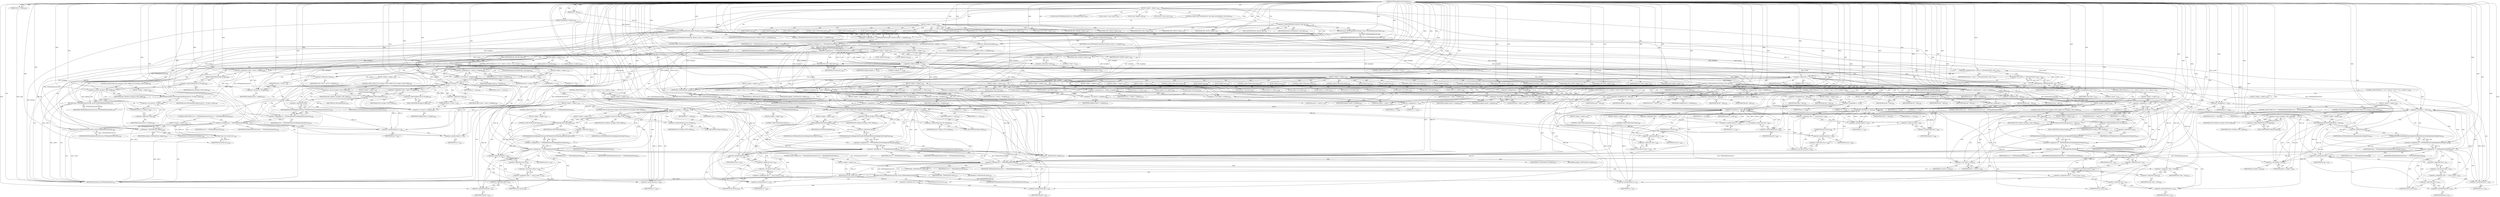 digraph "TIFFReadDirEntrySshortArray" {  
"82661" [label = <(METHOD,TIFFReadDirEntrySshortArray)<SUB>1917</SUB>> ]
"82662" [label = <(PARAM,TIFF *tif)<SUB>1918</SUB>> ]
"82663" [label = <(PARAM,TIFFDirEntry *direntry)<SUB>1918</SUB>> ]
"82664" [label = <(PARAM,int16_t **value)<SUB>1918</SUB>> ]
"82665" [label = <(BLOCK,&lt;empty&gt;,&lt;empty&gt;)<SUB>1919</SUB>> ]
"82666" [label = <(LOCAL,enum TIFFReadDirEntryErr err: TIFFReadDirEntryErr)<SUB>1920</SUB>> ]
"82667" [label = <(LOCAL,uint32_t count: uint32_t)<SUB>1921</SUB>> ]
"82668" [label = <(LOCAL,void* origdata: void)<SUB>1922</SUB>> ]
"82669" [label = <(LOCAL,int16_t* data: int16_t)<SUB>1923</SUB>> ]
"82670" [label = <(CONTROL_STRUCTURE,switch(direntry-&gt;tdir_type),switch(direntry-&gt;tdir_type))<SUB>1924</SUB>> ]
"82671" [label = <(&lt;operator&gt;.indirectFieldAccess,direntry-&gt;tdir_type)<SUB>1924</SUB>> ]
"82672" [label = <(IDENTIFIER,direntry,switch(direntry-&gt;tdir_type))<SUB>1924</SUB>> ]
"82673" [label = <(FIELD_IDENTIFIER,tdir_type,tdir_type)<SUB>1924</SUB>> ]
"82674" [label = <(BLOCK,&lt;empty&gt;,&lt;empty&gt;)<SUB>1925</SUB>> ]
"82675" [label = <(JUMP_TARGET,case)<SUB>1926</SUB>> ]
"82676" [label = <(IDENTIFIER,TIFF_BYTE,&lt;empty&gt;)<SUB>1926</SUB>> ]
"82677" [label = <(JUMP_TARGET,case)<SUB>1927</SUB>> ]
"82678" [label = <(IDENTIFIER,TIFF_SBYTE,&lt;empty&gt;)<SUB>1927</SUB>> ]
"82679" [label = <(JUMP_TARGET,case)<SUB>1928</SUB>> ]
"82680" [label = <(IDENTIFIER,TIFF_SHORT,&lt;empty&gt;)<SUB>1928</SUB>> ]
"82681" [label = <(JUMP_TARGET,case)<SUB>1929</SUB>> ]
"82682" [label = <(IDENTIFIER,TIFF_SSHORT,&lt;empty&gt;)<SUB>1929</SUB>> ]
"82683" [label = <(JUMP_TARGET,case)<SUB>1930</SUB>> ]
"82684" [label = <(IDENTIFIER,TIFF_LONG,&lt;empty&gt;)<SUB>1930</SUB>> ]
"82685" [label = <(JUMP_TARGET,case)<SUB>1931</SUB>> ]
"82686" [label = <(IDENTIFIER,TIFF_SLONG,&lt;empty&gt;)<SUB>1931</SUB>> ]
"82687" [label = <(JUMP_TARGET,case)<SUB>1932</SUB>> ]
"82688" [label = <(IDENTIFIER,TIFF_LONG8,&lt;empty&gt;)<SUB>1932</SUB>> ]
"82689" [label = <(JUMP_TARGET,case)<SUB>1933</SUB>> ]
"82690" [label = <(IDENTIFIER,TIFF_SLONG8,&lt;empty&gt;)<SUB>1933</SUB>> ]
"82691" [label = <(CONTROL_STRUCTURE,break;,break;)<SUB>1934</SUB>> ]
"82692" [label = <(JUMP_TARGET,default)<SUB>1935</SUB>> ]
"82693" [label = <(RETURN,return (TIFFReadDirEntryErrType);,return (TIFFReadDirEntryErrType);)<SUB>1936</SUB>> ]
"82694" [label = <(IDENTIFIER,TIFFReadDirEntryErrType,return (TIFFReadDirEntryErrType);)<SUB>1936</SUB>> ]
"82695" [label = <(&lt;operator&gt;.assignment,err = TIFFReadDirEntryArray(tif, direntry, &amp;count, 2, &amp;origdata))<SUB>1938</SUB>> ]
"82696" [label = <(IDENTIFIER,err,err = TIFFReadDirEntryArray(tif, direntry, &amp;count, 2, &amp;origdata))<SUB>1938</SUB>> ]
"82697" [label = <(TIFFReadDirEntryArray,TIFFReadDirEntryArray(tif, direntry, &amp;count, 2, &amp;origdata))<SUB>1938</SUB>> ]
"82698" [label = <(IDENTIFIER,tif,TIFFReadDirEntryArray(tif, direntry, &amp;count, 2, &amp;origdata))<SUB>1938</SUB>> ]
"82699" [label = <(IDENTIFIER,direntry,TIFFReadDirEntryArray(tif, direntry, &amp;count, 2, &amp;origdata))<SUB>1938</SUB>> ]
"82700" [label = <(&lt;operator&gt;.addressOf,&amp;count)<SUB>1938</SUB>> ]
"82701" [label = <(IDENTIFIER,count,TIFFReadDirEntryArray(tif, direntry, &amp;count, 2, &amp;origdata))<SUB>1938</SUB>> ]
"82702" [label = <(LITERAL,2,TIFFReadDirEntryArray(tif, direntry, &amp;count, 2, &amp;origdata))<SUB>1938</SUB>> ]
"82703" [label = <(&lt;operator&gt;.addressOf,&amp;origdata)<SUB>1938</SUB>> ]
"82704" [label = <(IDENTIFIER,origdata,TIFFReadDirEntryArray(tif, direntry, &amp;count, 2, &amp;origdata))<SUB>1938</SUB>> ]
"82705" [label = <(CONTROL_STRUCTURE,if ((err != TIFFReadDirEntryErrOk) || (origdata == 0)),if ((err != TIFFReadDirEntryErrOk) || (origdata == 0)))<SUB>1939</SUB>> ]
"82706" [label = <(&lt;operator&gt;.logicalOr,(err != TIFFReadDirEntryErrOk) || (origdata == 0))<SUB>1939</SUB>> ]
"82707" [label = <(&lt;operator&gt;.notEquals,err != TIFFReadDirEntryErrOk)<SUB>1939</SUB>> ]
"82708" [label = <(IDENTIFIER,err,err != TIFFReadDirEntryErrOk)<SUB>1939</SUB>> ]
"82709" [label = <(IDENTIFIER,TIFFReadDirEntryErrOk,err != TIFFReadDirEntryErrOk)<SUB>1939</SUB>> ]
"82710" [label = <(&lt;operator&gt;.equals,origdata == 0)<SUB>1939</SUB>> ]
"82711" [label = <(IDENTIFIER,origdata,origdata == 0)<SUB>1939</SUB>> ]
"82712" [label = <(LITERAL,0,origdata == 0)<SUB>1939</SUB>> ]
"82713" [label = <(BLOCK,&lt;empty&gt;,&lt;empty&gt;)<SUB>1940</SUB>> ]
"82714" [label = <(&lt;operator&gt;.assignment,*value = 0)<SUB>1941</SUB>> ]
"82715" [label = <(&lt;operator&gt;.indirection,*value)<SUB>1941</SUB>> ]
"82716" [label = <(IDENTIFIER,value,*value = 0)<SUB>1941</SUB>> ]
"82717" [label = <(LITERAL,0,*value = 0)<SUB>1941</SUB>> ]
"82718" [label = <(RETURN,return (err);,return (err);)<SUB>1942</SUB>> ]
"82719" [label = <(IDENTIFIER,err,return (err);)<SUB>1942</SUB>> ]
"82720" [label = <(CONTROL_STRUCTURE,switch(direntry-&gt;tdir_type),switch(direntry-&gt;tdir_type))<SUB>1944</SUB>> ]
"82721" [label = <(&lt;operator&gt;.indirectFieldAccess,direntry-&gt;tdir_type)<SUB>1944</SUB>> ]
"82722" [label = <(IDENTIFIER,direntry,switch(direntry-&gt;tdir_type))<SUB>1944</SUB>> ]
"82723" [label = <(FIELD_IDENTIFIER,tdir_type,tdir_type)<SUB>1944</SUB>> ]
"82724" [label = <(BLOCK,&lt;empty&gt;,&lt;empty&gt;)<SUB>1945</SUB>> ]
"82725" [label = <(JUMP_TARGET,case)<SUB>1946</SUB>> ]
"82726" [label = <(IDENTIFIER,TIFF_SHORT,&lt;empty&gt;)<SUB>1946</SUB>> ]
"82727" [label = <(BLOCK,&lt;empty&gt;,&lt;empty&gt;)<SUB>1947</SUB>> ]
"82728" [label = <(LOCAL,uint16_t* m: uint16_t)<SUB>1948</SUB>> ]
"82729" [label = <(LOCAL,uint32_t n: uint32_t)<SUB>1949</SUB>> ]
"82730" [label = <(&lt;operator&gt;.assignment,m = (uint16_t *)origdata)<SUB>1950</SUB>> ]
"82731" [label = <(IDENTIFIER,m,m = (uint16_t *)origdata)<SUB>1950</SUB>> ]
"82732" [label = <(&lt;operator&gt;.cast,(uint16_t *)origdata)<SUB>1950</SUB>> ]
"82733" [label = <(UNKNOWN,uint16_t *,uint16_t *)<SUB>1950</SUB>> ]
"82734" [label = <(IDENTIFIER,origdata,(uint16_t *)origdata)<SUB>1950</SUB>> ]
"82735" [label = <(CONTROL_STRUCTURE,for (n = 0;n &lt; count;n++),for (n = 0;n &lt; count;n++))<SUB>1951</SUB>> ]
"82736" [label = <(BLOCK,&lt;empty&gt;,&lt;empty&gt;)<SUB>1951</SUB>> ]
"82737" [label = <(&lt;operator&gt;.assignment,n = 0)<SUB>1951</SUB>> ]
"82738" [label = <(IDENTIFIER,n,n = 0)<SUB>1951</SUB>> ]
"82739" [label = <(LITERAL,0,n = 0)<SUB>1951</SUB>> ]
"82740" [label = <(&lt;operator&gt;.lessThan,n &lt; count)<SUB>1951</SUB>> ]
"82741" [label = <(IDENTIFIER,n,n &lt; count)<SUB>1951</SUB>> ]
"82742" [label = <(IDENTIFIER,count,n &lt; count)<SUB>1951</SUB>> ]
"82743" [label = <(&lt;operator&gt;.postIncrement,n++)<SUB>1951</SUB>> ]
"82744" [label = <(IDENTIFIER,n,n++)<SUB>1951</SUB>> ]
"82745" [label = <(BLOCK,&lt;empty&gt;,&lt;empty&gt;)<SUB>1952</SUB>> ]
"82746" [label = <(CONTROL_STRUCTURE,if (tif-&gt;tif_flags &amp; TIFF_SWAB),if (tif-&gt;tif_flags &amp; TIFF_SWAB))<SUB>1953</SUB>> ]
"82747" [label = <(&lt;operator&gt;.and,tif-&gt;tif_flags &amp; TIFF_SWAB)<SUB>1953</SUB>> ]
"82748" [label = <(&lt;operator&gt;.indirectFieldAccess,tif-&gt;tif_flags)<SUB>1953</SUB>> ]
"82749" [label = <(IDENTIFIER,tif,tif-&gt;tif_flags &amp; TIFF_SWAB)<SUB>1953</SUB>> ]
"82750" [label = <(FIELD_IDENTIFIER,tif_flags,tif_flags)<SUB>1953</SUB>> ]
"82751" [label = <(IDENTIFIER,TIFF_SWAB,tif-&gt;tif_flags &amp; TIFF_SWAB)<SUB>1953</SUB>> ]
"82752" [label = <(BLOCK,&lt;empty&gt;,&lt;empty&gt;)<SUB>1954</SUB>> ]
"82753" [label = <(TIFFSwabShort,TIFFSwabShort(m))<SUB>1954</SUB>> ]
"82754" [label = <(IDENTIFIER,m,TIFFSwabShort(m))<SUB>1954</SUB>> ]
"82755" [label = <(&lt;operator&gt;.assignment,err = TIFFReadDirEntryCheckRangeSshortShort(*m))<SUB>1955</SUB>> ]
"82756" [label = <(IDENTIFIER,err,err = TIFFReadDirEntryCheckRangeSshortShort(*m))<SUB>1955</SUB>> ]
"82757" [label = <(TIFFReadDirEntryCheckRangeSshortShort,TIFFReadDirEntryCheckRangeSshortShort(*m))<SUB>1955</SUB>> ]
"82758" [label = <(&lt;operator&gt;.indirection,*m)<SUB>1955</SUB>> ]
"82759" [label = <(IDENTIFIER,m,TIFFReadDirEntryCheckRangeSshortShort(*m))<SUB>1955</SUB>> ]
"82760" [label = <(CONTROL_STRUCTURE,if (err != TIFFReadDirEntryErrOk),if (err != TIFFReadDirEntryErrOk))<SUB>1956</SUB>> ]
"82761" [label = <(&lt;operator&gt;.notEquals,err != TIFFReadDirEntryErrOk)<SUB>1956</SUB>> ]
"82762" [label = <(IDENTIFIER,err,err != TIFFReadDirEntryErrOk)<SUB>1956</SUB>> ]
"82763" [label = <(IDENTIFIER,TIFFReadDirEntryErrOk,err != TIFFReadDirEntryErrOk)<SUB>1956</SUB>> ]
"82764" [label = <(BLOCK,&lt;empty&gt;,&lt;empty&gt;)<SUB>1957</SUB>> ]
"82765" [label = <(_TIFFfreeExt,_TIFFfreeExt(tif, origdata))<SUB>1958</SUB>> ]
"82766" [label = <(IDENTIFIER,tif,_TIFFfreeExt(tif, origdata))<SUB>1958</SUB>> ]
"82767" [label = <(IDENTIFIER,origdata,_TIFFfreeExt(tif, origdata))<SUB>1958</SUB>> ]
"82768" [label = <(RETURN,return (err);,return (err);)<SUB>1959</SUB>> ]
"82769" [label = <(IDENTIFIER,err,return (err);)<SUB>1959</SUB>> ]
"82770" [label = <(&lt;operator&gt;.postIncrement,m++)<SUB>1961</SUB>> ]
"82771" [label = <(IDENTIFIER,m,m++)<SUB>1961</SUB>> ]
"82772" [label = <(&lt;operator&gt;.assignment,*value = (int16_t *)origdata)<SUB>1963</SUB>> ]
"82773" [label = <(&lt;operator&gt;.indirection,*value)<SUB>1963</SUB>> ]
"82774" [label = <(IDENTIFIER,value,*value = (int16_t *)origdata)<SUB>1963</SUB>> ]
"82775" [label = <(&lt;operator&gt;.cast,(int16_t *)origdata)<SUB>1963</SUB>> ]
"82776" [label = <(UNKNOWN,int16_t *,int16_t *)<SUB>1963</SUB>> ]
"82777" [label = <(IDENTIFIER,origdata,(int16_t *)origdata)<SUB>1963</SUB>> ]
"82778" [label = <(RETURN,return (TIFFReadDirEntryErrOk);,return (TIFFReadDirEntryErrOk);)<SUB>1964</SUB>> ]
"82779" [label = <(IDENTIFIER,TIFFReadDirEntryErrOk,return (TIFFReadDirEntryErrOk);)<SUB>1964</SUB>> ]
"82780" [label = <(JUMP_TARGET,case)<SUB>1966</SUB>> ]
"82781" [label = <(IDENTIFIER,TIFF_SSHORT,&lt;empty&gt;)<SUB>1966</SUB>> ]
"82782" [label = <(&lt;operator&gt;.assignment,*value = (int16_t *)origdata)<SUB>1967</SUB>> ]
"82783" [label = <(&lt;operator&gt;.indirection,*value)<SUB>1967</SUB>> ]
"82784" [label = <(IDENTIFIER,value,*value = (int16_t *)origdata)<SUB>1967</SUB>> ]
"82785" [label = <(&lt;operator&gt;.cast,(int16_t *)origdata)<SUB>1967</SUB>> ]
"82786" [label = <(UNKNOWN,int16_t *,int16_t *)<SUB>1967</SUB>> ]
"82787" [label = <(IDENTIFIER,origdata,(int16_t *)origdata)<SUB>1967</SUB>> ]
"82788" [label = <(CONTROL_STRUCTURE,if (tif-&gt;tif_flags &amp; TIFF_SWAB),if (tif-&gt;tif_flags &amp; TIFF_SWAB))<SUB>1968</SUB>> ]
"82789" [label = <(&lt;operator&gt;.and,tif-&gt;tif_flags &amp; TIFF_SWAB)<SUB>1968</SUB>> ]
"82790" [label = <(&lt;operator&gt;.indirectFieldAccess,tif-&gt;tif_flags)<SUB>1968</SUB>> ]
"82791" [label = <(IDENTIFIER,tif,tif-&gt;tif_flags &amp; TIFF_SWAB)<SUB>1968</SUB>> ]
"82792" [label = <(FIELD_IDENTIFIER,tif_flags,tif_flags)<SUB>1968</SUB>> ]
"82793" [label = <(IDENTIFIER,TIFF_SWAB,tif-&gt;tif_flags &amp; TIFF_SWAB)<SUB>1968</SUB>> ]
"82794" [label = <(BLOCK,&lt;empty&gt;,&lt;empty&gt;)<SUB>1969</SUB>> ]
"82795" [label = <(TIFFSwabArrayOfShort,TIFFSwabArrayOfShort((uint16_t *)(*value), count))<SUB>1969</SUB>> ]
"82796" [label = <(&lt;operator&gt;.cast,(uint16_t *)(*value))<SUB>1969</SUB>> ]
"82797" [label = <(UNKNOWN,uint16_t *,uint16_t *)<SUB>1969</SUB>> ]
"82798" [label = <(&lt;operator&gt;.indirection,*value)<SUB>1969</SUB>> ]
"82799" [label = <(IDENTIFIER,value,(uint16_t *)(*value))<SUB>1969</SUB>> ]
"82800" [label = <(IDENTIFIER,count,TIFFSwabArrayOfShort((uint16_t *)(*value), count))<SUB>1969</SUB>> ]
"82801" [label = <(RETURN,return (TIFFReadDirEntryErrOk);,return (TIFFReadDirEntryErrOk);)<SUB>1970</SUB>> ]
"82802" [label = <(IDENTIFIER,TIFFReadDirEntryErrOk,return (TIFFReadDirEntryErrOk);)<SUB>1970</SUB>> ]
"82803" [label = <(&lt;operator&gt;.assignment,data = (int16_t *)_TIFFmallocExt(tif, count * 2))<SUB>1972</SUB>> ]
"82804" [label = <(IDENTIFIER,data,data = (int16_t *)_TIFFmallocExt(tif, count * 2))<SUB>1972</SUB>> ]
"82805" [label = <(&lt;operator&gt;.cast,(int16_t *)_TIFFmallocExt(tif, count * 2))<SUB>1972</SUB>> ]
"82806" [label = <(UNKNOWN,int16_t *,int16_t *)<SUB>1972</SUB>> ]
"82807" [label = <(_TIFFmallocExt,_TIFFmallocExt(tif, count * 2))<SUB>1972</SUB>> ]
"82808" [label = <(IDENTIFIER,tif,_TIFFmallocExt(tif, count * 2))<SUB>1972</SUB>> ]
"82809" [label = <(&lt;operator&gt;.multiplication,count * 2)<SUB>1972</SUB>> ]
"82810" [label = <(IDENTIFIER,count,count * 2)<SUB>1972</SUB>> ]
"82811" [label = <(LITERAL,2,count * 2)<SUB>1972</SUB>> ]
"82812" [label = <(CONTROL_STRUCTURE,if (data == 0),if (data == 0))<SUB>1973</SUB>> ]
"82813" [label = <(&lt;operator&gt;.equals,data == 0)<SUB>1973</SUB>> ]
"82814" [label = <(IDENTIFIER,data,data == 0)<SUB>1973</SUB>> ]
"82815" [label = <(LITERAL,0,data == 0)<SUB>1973</SUB>> ]
"82816" [label = <(BLOCK,&lt;empty&gt;,&lt;empty&gt;)<SUB>1974</SUB>> ]
"82817" [label = <(_TIFFfreeExt,_TIFFfreeExt(tif, origdata))<SUB>1975</SUB>> ]
"82818" [label = <(IDENTIFIER,tif,_TIFFfreeExt(tif, origdata))<SUB>1975</SUB>> ]
"82819" [label = <(IDENTIFIER,origdata,_TIFFfreeExt(tif, origdata))<SUB>1975</SUB>> ]
"82820" [label = <(RETURN,return (TIFFReadDirEntryErrAlloc);,return (TIFFReadDirEntryErrAlloc);)<SUB>1976</SUB>> ]
"82821" [label = <(IDENTIFIER,TIFFReadDirEntryErrAlloc,return (TIFFReadDirEntryErrAlloc);)<SUB>1976</SUB>> ]
"82822" [label = <(CONTROL_STRUCTURE,switch(direntry-&gt;tdir_type),switch(direntry-&gt;tdir_type))<SUB>1978</SUB>> ]
"82823" [label = <(&lt;operator&gt;.indirectFieldAccess,direntry-&gt;tdir_type)<SUB>1978</SUB>> ]
"82824" [label = <(IDENTIFIER,direntry,switch(direntry-&gt;tdir_type))<SUB>1978</SUB>> ]
"82825" [label = <(FIELD_IDENTIFIER,tdir_type,tdir_type)<SUB>1978</SUB>> ]
"82826" [label = <(BLOCK,&lt;empty&gt;,&lt;empty&gt;)<SUB>1979</SUB>> ]
"82827" [label = <(JUMP_TARGET,case)<SUB>1980</SUB>> ]
"82828" [label = <(IDENTIFIER,TIFF_BYTE,&lt;empty&gt;)<SUB>1980</SUB>> ]
"82829" [label = <(BLOCK,&lt;empty&gt;,&lt;empty&gt;)<SUB>1981</SUB>> ]
"82830" [label = <(LOCAL,uint8_t* ma: uint8_t)<SUB>1982</SUB>> ]
"82831" [label = <(LOCAL,int16_t* mb: int16_t)<SUB>1983</SUB>> ]
"82832" [label = <(LOCAL,uint32_t n: uint32_t)<SUB>1984</SUB>> ]
"82833" [label = <(&lt;operator&gt;.assignment,ma = (uint8_t *)origdata)<SUB>1985</SUB>> ]
"82834" [label = <(IDENTIFIER,ma,ma = (uint8_t *)origdata)<SUB>1985</SUB>> ]
"82835" [label = <(&lt;operator&gt;.cast,(uint8_t *)origdata)<SUB>1985</SUB>> ]
"82836" [label = <(UNKNOWN,uint8_t *,uint8_t *)<SUB>1985</SUB>> ]
"82837" [label = <(IDENTIFIER,origdata,(uint8_t *)origdata)<SUB>1985</SUB>> ]
"82838" [label = <(&lt;operator&gt;.assignment,mb = data)<SUB>1986</SUB>> ]
"82839" [label = <(IDENTIFIER,mb,mb = data)<SUB>1986</SUB>> ]
"82840" [label = <(IDENTIFIER,data,mb = data)<SUB>1986</SUB>> ]
"82841" [label = <(CONTROL_STRUCTURE,for (n = 0;n &lt; count;n++),for (n = 0;n &lt; count;n++))<SUB>1987</SUB>> ]
"82842" [label = <(BLOCK,&lt;empty&gt;,&lt;empty&gt;)<SUB>1987</SUB>> ]
"82843" [label = <(&lt;operator&gt;.assignment,n = 0)<SUB>1987</SUB>> ]
"82844" [label = <(IDENTIFIER,n,n = 0)<SUB>1987</SUB>> ]
"82845" [label = <(LITERAL,0,n = 0)<SUB>1987</SUB>> ]
"82846" [label = <(&lt;operator&gt;.lessThan,n &lt; count)<SUB>1987</SUB>> ]
"82847" [label = <(IDENTIFIER,n,n &lt; count)<SUB>1987</SUB>> ]
"82848" [label = <(IDENTIFIER,count,n &lt; count)<SUB>1987</SUB>> ]
"82849" [label = <(&lt;operator&gt;.postIncrement,n++)<SUB>1987</SUB>> ]
"82850" [label = <(IDENTIFIER,n,n++)<SUB>1987</SUB>> ]
"82851" [label = <(&lt;operator&gt;.assignment,*mb++ = (int16_t)(*ma++))<SUB>1988</SUB>> ]
"82852" [label = <(&lt;operator&gt;.indirection,*mb++)<SUB>1988</SUB>> ]
"82853" [label = <(&lt;operator&gt;.postIncrement,mb++)<SUB>1988</SUB>> ]
"82854" [label = <(IDENTIFIER,mb,mb++)<SUB>1988</SUB>> ]
"82855" [label = <(&lt;operator&gt;.cast,(int16_t)(*ma++))<SUB>1988</SUB>> ]
"82856" [label = <(UNKNOWN,int16_t,int16_t)<SUB>1988</SUB>> ]
"82857" [label = <(&lt;operator&gt;.indirection,*ma++)<SUB>1988</SUB>> ]
"82858" [label = <(&lt;operator&gt;.postIncrement,ma++)<SUB>1988</SUB>> ]
"82859" [label = <(IDENTIFIER,ma,ma++)<SUB>1988</SUB>> ]
"82860" [label = <(CONTROL_STRUCTURE,break;,break;)<SUB>1990</SUB>> ]
"82861" [label = <(JUMP_TARGET,case)<SUB>1991</SUB>> ]
"82862" [label = <(IDENTIFIER,TIFF_SBYTE,&lt;empty&gt;)<SUB>1991</SUB>> ]
"82863" [label = <(BLOCK,&lt;empty&gt;,&lt;empty&gt;)<SUB>1992</SUB>> ]
"82864" [label = <(LOCAL,int8_t* ma: int8_t)<SUB>1993</SUB>> ]
"82865" [label = <(LOCAL,int16_t* mb: int16_t)<SUB>1994</SUB>> ]
"82866" [label = <(LOCAL,uint32_t n: uint32_t)<SUB>1995</SUB>> ]
"82867" [label = <(&lt;operator&gt;.assignment,ma = (int8_t *)origdata)<SUB>1996</SUB>> ]
"82868" [label = <(IDENTIFIER,ma,ma = (int8_t *)origdata)<SUB>1996</SUB>> ]
"82869" [label = <(&lt;operator&gt;.cast,(int8_t *)origdata)<SUB>1996</SUB>> ]
"82870" [label = <(UNKNOWN,int8_t *,int8_t *)<SUB>1996</SUB>> ]
"82871" [label = <(IDENTIFIER,origdata,(int8_t *)origdata)<SUB>1996</SUB>> ]
"82872" [label = <(&lt;operator&gt;.assignment,mb = data)<SUB>1997</SUB>> ]
"82873" [label = <(IDENTIFIER,mb,mb = data)<SUB>1997</SUB>> ]
"82874" [label = <(IDENTIFIER,data,mb = data)<SUB>1997</SUB>> ]
"82875" [label = <(CONTROL_STRUCTURE,for (n = 0;n &lt; count;n++),for (n = 0;n &lt; count;n++))<SUB>1998</SUB>> ]
"82876" [label = <(BLOCK,&lt;empty&gt;,&lt;empty&gt;)<SUB>1998</SUB>> ]
"82877" [label = <(&lt;operator&gt;.assignment,n = 0)<SUB>1998</SUB>> ]
"82878" [label = <(IDENTIFIER,n,n = 0)<SUB>1998</SUB>> ]
"82879" [label = <(LITERAL,0,n = 0)<SUB>1998</SUB>> ]
"82880" [label = <(&lt;operator&gt;.lessThan,n &lt; count)<SUB>1998</SUB>> ]
"82881" [label = <(IDENTIFIER,n,n &lt; count)<SUB>1998</SUB>> ]
"82882" [label = <(IDENTIFIER,count,n &lt; count)<SUB>1998</SUB>> ]
"82883" [label = <(&lt;operator&gt;.postIncrement,n++)<SUB>1998</SUB>> ]
"82884" [label = <(IDENTIFIER,n,n++)<SUB>1998</SUB>> ]
"82885" [label = <(&lt;operator&gt;.assignment,*mb++ = (int16_t)(*ma++))<SUB>1999</SUB>> ]
"82886" [label = <(&lt;operator&gt;.indirection,*mb++)<SUB>1999</SUB>> ]
"82887" [label = <(&lt;operator&gt;.postIncrement,mb++)<SUB>1999</SUB>> ]
"82888" [label = <(IDENTIFIER,mb,mb++)<SUB>1999</SUB>> ]
"82889" [label = <(&lt;operator&gt;.cast,(int16_t)(*ma++))<SUB>1999</SUB>> ]
"82890" [label = <(UNKNOWN,int16_t,int16_t)<SUB>1999</SUB>> ]
"82891" [label = <(&lt;operator&gt;.indirection,*ma++)<SUB>1999</SUB>> ]
"82892" [label = <(&lt;operator&gt;.postIncrement,ma++)<SUB>1999</SUB>> ]
"82893" [label = <(IDENTIFIER,ma,ma++)<SUB>1999</SUB>> ]
"82894" [label = <(CONTROL_STRUCTURE,break;,break;)<SUB>2001</SUB>> ]
"82895" [label = <(JUMP_TARGET,case)<SUB>2002</SUB>> ]
"82896" [label = <(IDENTIFIER,TIFF_LONG,&lt;empty&gt;)<SUB>2002</SUB>> ]
"82897" [label = <(BLOCK,&lt;empty&gt;,&lt;empty&gt;)<SUB>2003</SUB>> ]
"82898" [label = <(LOCAL,uint32_t* ma: uint32_t)<SUB>2004</SUB>> ]
"82899" [label = <(LOCAL,int16_t* mb: int16_t)<SUB>2005</SUB>> ]
"82900" [label = <(LOCAL,uint32_t n: uint32_t)<SUB>2006</SUB>> ]
"82901" [label = <(&lt;operator&gt;.assignment,ma = (uint32_t *)origdata)<SUB>2007</SUB>> ]
"82902" [label = <(IDENTIFIER,ma,ma = (uint32_t *)origdata)<SUB>2007</SUB>> ]
"82903" [label = <(&lt;operator&gt;.cast,(uint32_t *)origdata)<SUB>2007</SUB>> ]
"82904" [label = <(UNKNOWN,uint32_t *,uint32_t *)<SUB>2007</SUB>> ]
"82905" [label = <(IDENTIFIER,origdata,(uint32_t *)origdata)<SUB>2007</SUB>> ]
"82906" [label = <(&lt;operator&gt;.assignment,mb = data)<SUB>2008</SUB>> ]
"82907" [label = <(IDENTIFIER,mb,mb = data)<SUB>2008</SUB>> ]
"82908" [label = <(IDENTIFIER,data,mb = data)<SUB>2008</SUB>> ]
"82909" [label = <(CONTROL_STRUCTURE,for (n = 0;n &lt; count;n++),for (n = 0;n &lt; count;n++))<SUB>2009</SUB>> ]
"82910" [label = <(BLOCK,&lt;empty&gt;,&lt;empty&gt;)<SUB>2009</SUB>> ]
"82911" [label = <(&lt;operator&gt;.assignment,n = 0)<SUB>2009</SUB>> ]
"82912" [label = <(IDENTIFIER,n,n = 0)<SUB>2009</SUB>> ]
"82913" [label = <(LITERAL,0,n = 0)<SUB>2009</SUB>> ]
"82914" [label = <(&lt;operator&gt;.lessThan,n &lt; count)<SUB>2009</SUB>> ]
"82915" [label = <(IDENTIFIER,n,n &lt; count)<SUB>2009</SUB>> ]
"82916" [label = <(IDENTIFIER,count,n &lt; count)<SUB>2009</SUB>> ]
"82917" [label = <(&lt;operator&gt;.postIncrement,n++)<SUB>2009</SUB>> ]
"82918" [label = <(IDENTIFIER,n,n++)<SUB>2009</SUB>> ]
"82919" [label = <(BLOCK,&lt;empty&gt;,&lt;empty&gt;)<SUB>2010</SUB>> ]
"82920" [label = <(CONTROL_STRUCTURE,if (tif-&gt;tif_flags &amp; TIFF_SWAB),if (tif-&gt;tif_flags &amp; TIFF_SWAB))<SUB>2011</SUB>> ]
"82921" [label = <(&lt;operator&gt;.and,tif-&gt;tif_flags &amp; TIFF_SWAB)<SUB>2011</SUB>> ]
"82922" [label = <(&lt;operator&gt;.indirectFieldAccess,tif-&gt;tif_flags)<SUB>2011</SUB>> ]
"82923" [label = <(IDENTIFIER,tif,tif-&gt;tif_flags &amp; TIFF_SWAB)<SUB>2011</SUB>> ]
"82924" [label = <(FIELD_IDENTIFIER,tif_flags,tif_flags)<SUB>2011</SUB>> ]
"82925" [label = <(IDENTIFIER,TIFF_SWAB,tif-&gt;tif_flags &amp; TIFF_SWAB)<SUB>2011</SUB>> ]
"82926" [label = <(BLOCK,&lt;empty&gt;,&lt;empty&gt;)<SUB>2012</SUB>> ]
"82927" [label = <(TIFFSwabLong,TIFFSwabLong(ma))<SUB>2012</SUB>> ]
"82928" [label = <(IDENTIFIER,ma,TIFFSwabLong(ma))<SUB>2012</SUB>> ]
"82929" [label = <(&lt;operator&gt;.assignment,err = TIFFReadDirEntryCheckRangeSshortLong(*ma))<SUB>2013</SUB>> ]
"82930" [label = <(IDENTIFIER,err,err = TIFFReadDirEntryCheckRangeSshortLong(*ma))<SUB>2013</SUB>> ]
"82931" [label = <(TIFFReadDirEntryCheckRangeSshortLong,TIFFReadDirEntryCheckRangeSshortLong(*ma))<SUB>2013</SUB>> ]
"82932" [label = <(&lt;operator&gt;.indirection,*ma)<SUB>2013</SUB>> ]
"82933" [label = <(IDENTIFIER,ma,TIFFReadDirEntryCheckRangeSshortLong(*ma))<SUB>2013</SUB>> ]
"82934" [label = <(CONTROL_STRUCTURE,if (err != TIFFReadDirEntryErrOk),if (err != TIFFReadDirEntryErrOk))<SUB>2014</SUB>> ]
"82935" [label = <(&lt;operator&gt;.notEquals,err != TIFFReadDirEntryErrOk)<SUB>2014</SUB>> ]
"82936" [label = <(IDENTIFIER,err,err != TIFFReadDirEntryErrOk)<SUB>2014</SUB>> ]
"82937" [label = <(IDENTIFIER,TIFFReadDirEntryErrOk,err != TIFFReadDirEntryErrOk)<SUB>2014</SUB>> ]
"82938" [label = <(BLOCK,&lt;empty&gt;,&lt;empty&gt;)<SUB>2015</SUB>> ]
"82939" [label = <(CONTROL_STRUCTURE,break;,break;)<SUB>2015</SUB>> ]
"82940" [label = <(&lt;operator&gt;.assignment,*mb++ = (int16_t)(*ma++))<SUB>2016</SUB>> ]
"82941" [label = <(&lt;operator&gt;.indirection,*mb++)<SUB>2016</SUB>> ]
"82942" [label = <(&lt;operator&gt;.postIncrement,mb++)<SUB>2016</SUB>> ]
"82943" [label = <(IDENTIFIER,mb,mb++)<SUB>2016</SUB>> ]
"82944" [label = <(&lt;operator&gt;.cast,(int16_t)(*ma++))<SUB>2016</SUB>> ]
"82945" [label = <(UNKNOWN,int16_t,int16_t)<SUB>2016</SUB>> ]
"82946" [label = <(&lt;operator&gt;.indirection,*ma++)<SUB>2016</SUB>> ]
"82947" [label = <(&lt;operator&gt;.postIncrement,ma++)<SUB>2016</SUB>> ]
"82948" [label = <(IDENTIFIER,ma,ma++)<SUB>2016</SUB>> ]
"82949" [label = <(CONTROL_STRUCTURE,break;,break;)<SUB>2019</SUB>> ]
"82950" [label = <(JUMP_TARGET,case)<SUB>2020</SUB>> ]
"82951" [label = <(IDENTIFIER,TIFF_SLONG,&lt;empty&gt;)<SUB>2020</SUB>> ]
"82952" [label = <(BLOCK,&lt;empty&gt;,&lt;empty&gt;)<SUB>2021</SUB>> ]
"82953" [label = <(LOCAL,int32_t* ma: int32_t)<SUB>2022</SUB>> ]
"82954" [label = <(LOCAL,int16_t* mb: int16_t)<SUB>2023</SUB>> ]
"82955" [label = <(LOCAL,uint32_t n: uint32_t)<SUB>2024</SUB>> ]
"82956" [label = <(&lt;operator&gt;.assignment,ma = (int32_t *)origdata)<SUB>2025</SUB>> ]
"82957" [label = <(IDENTIFIER,ma,ma = (int32_t *)origdata)<SUB>2025</SUB>> ]
"82958" [label = <(&lt;operator&gt;.cast,(int32_t *)origdata)<SUB>2025</SUB>> ]
"82959" [label = <(UNKNOWN,int32_t *,int32_t *)<SUB>2025</SUB>> ]
"82960" [label = <(IDENTIFIER,origdata,(int32_t *)origdata)<SUB>2025</SUB>> ]
"82961" [label = <(&lt;operator&gt;.assignment,mb = data)<SUB>2026</SUB>> ]
"82962" [label = <(IDENTIFIER,mb,mb = data)<SUB>2026</SUB>> ]
"82963" [label = <(IDENTIFIER,data,mb = data)<SUB>2026</SUB>> ]
"82964" [label = <(CONTROL_STRUCTURE,for (n = 0;n &lt; count;n++),for (n = 0;n &lt; count;n++))<SUB>2027</SUB>> ]
"82965" [label = <(BLOCK,&lt;empty&gt;,&lt;empty&gt;)<SUB>2027</SUB>> ]
"82966" [label = <(&lt;operator&gt;.assignment,n = 0)<SUB>2027</SUB>> ]
"82967" [label = <(IDENTIFIER,n,n = 0)<SUB>2027</SUB>> ]
"82968" [label = <(LITERAL,0,n = 0)<SUB>2027</SUB>> ]
"82969" [label = <(&lt;operator&gt;.lessThan,n &lt; count)<SUB>2027</SUB>> ]
"82970" [label = <(IDENTIFIER,n,n &lt; count)<SUB>2027</SUB>> ]
"82971" [label = <(IDENTIFIER,count,n &lt; count)<SUB>2027</SUB>> ]
"82972" [label = <(&lt;operator&gt;.postIncrement,n++)<SUB>2027</SUB>> ]
"82973" [label = <(IDENTIFIER,n,n++)<SUB>2027</SUB>> ]
"82974" [label = <(BLOCK,&lt;empty&gt;,&lt;empty&gt;)<SUB>2028</SUB>> ]
"82975" [label = <(CONTROL_STRUCTURE,if (tif-&gt;tif_flags &amp; TIFF_SWAB),if (tif-&gt;tif_flags &amp; TIFF_SWAB))<SUB>2029</SUB>> ]
"82976" [label = <(&lt;operator&gt;.and,tif-&gt;tif_flags &amp; TIFF_SWAB)<SUB>2029</SUB>> ]
"82977" [label = <(&lt;operator&gt;.indirectFieldAccess,tif-&gt;tif_flags)<SUB>2029</SUB>> ]
"82978" [label = <(IDENTIFIER,tif,tif-&gt;tif_flags &amp; TIFF_SWAB)<SUB>2029</SUB>> ]
"82979" [label = <(FIELD_IDENTIFIER,tif_flags,tif_flags)<SUB>2029</SUB>> ]
"82980" [label = <(IDENTIFIER,TIFF_SWAB,tif-&gt;tif_flags &amp; TIFF_SWAB)<SUB>2029</SUB>> ]
"82981" [label = <(BLOCK,&lt;empty&gt;,&lt;empty&gt;)<SUB>2030</SUB>> ]
"82982" [label = <(TIFFSwabLong,TIFFSwabLong((uint32_t *)ma))<SUB>2030</SUB>> ]
"82983" [label = <(&lt;operator&gt;.cast,(uint32_t *)ma)<SUB>2030</SUB>> ]
"82984" [label = <(UNKNOWN,uint32_t *,uint32_t *)<SUB>2030</SUB>> ]
"82985" [label = <(IDENTIFIER,ma,(uint32_t *)ma)<SUB>2030</SUB>> ]
"82986" [label = <(&lt;operator&gt;.assignment,err = TIFFReadDirEntryCheckRangeSshortSlong(*ma))<SUB>2031</SUB>> ]
"82987" [label = <(IDENTIFIER,err,err = TIFFReadDirEntryCheckRangeSshortSlong(*ma))<SUB>2031</SUB>> ]
"82988" [label = <(TIFFReadDirEntryCheckRangeSshortSlong,TIFFReadDirEntryCheckRangeSshortSlong(*ma))<SUB>2031</SUB>> ]
"82989" [label = <(&lt;operator&gt;.indirection,*ma)<SUB>2031</SUB>> ]
"82990" [label = <(IDENTIFIER,ma,TIFFReadDirEntryCheckRangeSshortSlong(*ma))<SUB>2031</SUB>> ]
"82991" [label = <(CONTROL_STRUCTURE,if (err != TIFFReadDirEntryErrOk),if (err != TIFFReadDirEntryErrOk))<SUB>2032</SUB>> ]
"82992" [label = <(&lt;operator&gt;.notEquals,err != TIFFReadDirEntryErrOk)<SUB>2032</SUB>> ]
"82993" [label = <(IDENTIFIER,err,err != TIFFReadDirEntryErrOk)<SUB>2032</SUB>> ]
"82994" [label = <(IDENTIFIER,TIFFReadDirEntryErrOk,err != TIFFReadDirEntryErrOk)<SUB>2032</SUB>> ]
"82995" [label = <(BLOCK,&lt;empty&gt;,&lt;empty&gt;)<SUB>2033</SUB>> ]
"82996" [label = <(CONTROL_STRUCTURE,break;,break;)<SUB>2033</SUB>> ]
"82997" [label = <(&lt;operator&gt;.assignment,*mb++ = (int16_t)(*ma++))<SUB>2034</SUB>> ]
"82998" [label = <(&lt;operator&gt;.indirection,*mb++)<SUB>2034</SUB>> ]
"82999" [label = <(&lt;operator&gt;.postIncrement,mb++)<SUB>2034</SUB>> ]
"83000" [label = <(IDENTIFIER,mb,mb++)<SUB>2034</SUB>> ]
"83001" [label = <(&lt;operator&gt;.cast,(int16_t)(*ma++))<SUB>2034</SUB>> ]
"83002" [label = <(UNKNOWN,int16_t,int16_t)<SUB>2034</SUB>> ]
"83003" [label = <(&lt;operator&gt;.indirection,*ma++)<SUB>2034</SUB>> ]
"83004" [label = <(&lt;operator&gt;.postIncrement,ma++)<SUB>2034</SUB>> ]
"83005" [label = <(IDENTIFIER,ma,ma++)<SUB>2034</SUB>> ]
"83006" [label = <(CONTROL_STRUCTURE,break;,break;)<SUB>2037</SUB>> ]
"83007" [label = <(JUMP_TARGET,case)<SUB>2038</SUB>> ]
"83008" [label = <(IDENTIFIER,TIFF_LONG8,&lt;empty&gt;)<SUB>2038</SUB>> ]
"83009" [label = <(BLOCK,&lt;empty&gt;,&lt;empty&gt;)<SUB>2039</SUB>> ]
"83010" [label = <(LOCAL,uint64_t* ma: uint64_t)<SUB>2040</SUB>> ]
"83011" [label = <(LOCAL,int16_t* mb: int16_t)<SUB>2041</SUB>> ]
"83012" [label = <(LOCAL,uint32_t n: uint32_t)<SUB>2042</SUB>> ]
"83013" [label = <(&lt;operator&gt;.assignment,ma = (uint64_t *)origdata)<SUB>2043</SUB>> ]
"83014" [label = <(IDENTIFIER,ma,ma = (uint64_t *)origdata)<SUB>2043</SUB>> ]
"83015" [label = <(&lt;operator&gt;.cast,(uint64_t *)origdata)<SUB>2043</SUB>> ]
"83016" [label = <(UNKNOWN,uint64_t *,uint64_t *)<SUB>2043</SUB>> ]
"83017" [label = <(IDENTIFIER,origdata,(uint64_t *)origdata)<SUB>2043</SUB>> ]
"83018" [label = <(&lt;operator&gt;.assignment,mb = data)<SUB>2044</SUB>> ]
"83019" [label = <(IDENTIFIER,mb,mb = data)<SUB>2044</SUB>> ]
"83020" [label = <(IDENTIFIER,data,mb = data)<SUB>2044</SUB>> ]
"83021" [label = <(CONTROL_STRUCTURE,for (n = 0;n &lt; count;n++),for (n = 0;n &lt; count;n++))<SUB>2045</SUB>> ]
"83022" [label = <(BLOCK,&lt;empty&gt;,&lt;empty&gt;)<SUB>2045</SUB>> ]
"83023" [label = <(&lt;operator&gt;.assignment,n = 0)<SUB>2045</SUB>> ]
"83024" [label = <(IDENTIFIER,n,n = 0)<SUB>2045</SUB>> ]
"83025" [label = <(LITERAL,0,n = 0)<SUB>2045</SUB>> ]
"83026" [label = <(&lt;operator&gt;.lessThan,n &lt; count)<SUB>2045</SUB>> ]
"83027" [label = <(IDENTIFIER,n,n &lt; count)<SUB>2045</SUB>> ]
"83028" [label = <(IDENTIFIER,count,n &lt; count)<SUB>2045</SUB>> ]
"83029" [label = <(&lt;operator&gt;.postIncrement,n++)<SUB>2045</SUB>> ]
"83030" [label = <(IDENTIFIER,n,n++)<SUB>2045</SUB>> ]
"83031" [label = <(BLOCK,&lt;empty&gt;,&lt;empty&gt;)<SUB>2046</SUB>> ]
"83032" [label = <(CONTROL_STRUCTURE,if (tif-&gt;tif_flags &amp; TIFF_SWAB),if (tif-&gt;tif_flags &amp; TIFF_SWAB))<SUB>2047</SUB>> ]
"83033" [label = <(&lt;operator&gt;.and,tif-&gt;tif_flags &amp; TIFF_SWAB)<SUB>2047</SUB>> ]
"83034" [label = <(&lt;operator&gt;.indirectFieldAccess,tif-&gt;tif_flags)<SUB>2047</SUB>> ]
"83035" [label = <(IDENTIFIER,tif,tif-&gt;tif_flags &amp; TIFF_SWAB)<SUB>2047</SUB>> ]
"83036" [label = <(FIELD_IDENTIFIER,tif_flags,tif_flags)<SUB>2047</SUB>> ]
"83037" [label = <(IDENTIFIER,TIFF_SWAB,tif-&gt;tif_flags &amp; TIFF_SWAB)<SUB>2047</SUB>> ]
"83038" [label = <(BLOCK,&lt;empty&gt;,&lt;empty&gt;)<SUB>2048</SUB>> ]
"83039" [label = <(TIFFSwabLong8,TIFFSwabLong8(ma))<SUB>2048</SUB>> ]
"83040" [label = <(IDENTIFIER,ma,TIFFSwabLong8(ma))<SUB>2048</SUB>> ]
"83041" [label = <(&lt;operator&gt;.assignment,err = TIFFReadDirEntryCheckRangeSshortLong8(*ma))<SUB>2049</SUB>> ]
"83042" [label = <(IDENTIFIER,err,err = TIFFReadDirEntryCheckRangeSshortLong8(*ma))<SUB>2049</SUB>> ]
"83043" [label = <(TIFFReadDirEntryCheckRangeSshortLong8,TIFFReadDirEntryCheckRangeSshortLong8(*ma))<SUB>2049</SUB>> ]
"83044" [label = <(&lt;operator&gt;.indirection,*ma)<SUB>2049</SUB>> ]
"83045" [label = <(IDENTIFIER,ma,TIFFReadDirEntryCheckRangeSshortLong8(*ma))<SUB>2049</SUB>> ]
"83046" [label = <(CONTROL_STRUCTURE,if (err != TIFFReadDirEntryErrOk),if (err != TIFFReadDirEntryErrOk))<SUB>2050</SUB>> ]
"83047" [label = <(&lt;operator&gt;.notEquals,err != TIFFReadDirEntryErrOk)<SUB>2050</SUB>> ]
"83048" [label = <(IDENTIFIER,err,err != TIFFReadDirEntryErrOk)<SUB>2050</SUB>> ]
"83049" [label = <(IDENTIFIER,TIFFReadDirEntryErrOk,err != TIFFReadDirEntryErrOk)<SUB>2050</SUB>> ]
"83050" [label = <(BLOCK,&lt;empty&gt;,&lt;empty&gt;)<SUB>2051</SUB>> ]
"83051" [label = <(CONTROL_STRUCTURE,break;,break;)<SUB>2051</SUB>> ]
"83052" [label = <(&lt;operator&gt;.assignment,*mb++ = (int16_t)(*ma++))<SUB>2052</SUB>> ]
"83053" [label = <(&lt;operator&gt;.indirection,*mb++)<SUB>2052</SUB>> ]
"83054" [label = <(&lt;operator&gt;.postIncrement,mb++)<SUB>2052</SUB>> ]
"83055" [label = <(IDENTIFIER,mb,mb++)<SUB>2052</SUB>> ]
"83056" [label = <(&lt;operator&gt;.cast,(int16_t)(*ma++))<SUB>2052</SUB>> ]
"83057" [label = <(UNKNOWN,int16_t,int16_t)<SUB>2052</SUB>> ]
"83058" [label = <(&lt;operator&gt;.indirection,*ma++)<SUB>2052</SUB>> ]
"83059" [label = <(&lt;operator&gt;.postIncrement,ma++)<SUB>2052</SUB>> ]
"83060" [label = <(IDENTIFIER,ma,ma++)<SUB>2052</SUB>> ]
"83061" [label = <(CONTROL_STRUCTURE,break;,break;)<SUB>2055</SUB>> ]
"83062" [label = <(JUMP_TARGET,case)<SUB>2056</SUB>> ]
"83063" [label = <(IDENTIFIER,TIFF_SLONG8,&lt;empty&gt;)<SUB>2056</SUB>> ]
"83064" [label = <(BLOCK,&lt;empty&gt;,&lt;empty&gt;)<SUB>2057</SUB>> ]
"83065" [label = <(LOCAL,int64_t* ma: int64_t)<SUB>2058</SUB>> ]
"83066" [label = <(LOCAL,int16_t* mb: int16_t)<SUB>2059</SUB>> ]
"83067" [label = <(LOCAL,uint32_t n: uint32_t)<SUB>2060</SUB>> ]
"83068" [label = <(&lt;operator&gt;.assignment,ma = (int64_t *)origdata)<SUB>2061</SUB>> ]
"83069" [label = <(IDENTIFIER,ma,ma = (int64_t *)origdata)<SUB>2061</SUB>> ]
"83070" [label = <(&lt;operator&gt;.cast,(int64_t *)origdata)<SUB>2061</SUB>> ]
"83071" [label = <(UNKNOWN,int64_t *,int64_t *)<SUB>2061</SUB>> ]
"83072" [label = <(IDENTIFIER,origdata,(int64_t *)origdata)<SUB>2061</SUB>> ]
"83073" [label = <(&lt;operator&gt;.assignment,mb = data)<SUB>2062</SUB>> ]
"83074" [label = <(IDENTIFIER,mb,mb = data)<SUB>2062</SUB>> ]
"83075" [label = <(IDENTIFIER,data,mb = data)<SUB>2062</SUB>> ]
"83076" [label = <(CONTROL_STRUCTURE,for (n = 0;n &lt; count;n++),for (n = 0;n &lt; count;n++))<SUB>2063</SUB>> ]
"83077" [label = <(BLOCK,&lt;empty&gt;,&lt;empty&gt;)<SUB>2063</SUB>> ]
"83078" [label = <(&lt;operator&gt;.assignment,n = 0)<SUB>2063</SUB>> ]
"83079" [label = <(IDENTIFIER,n,n = 0)<SUB>2063</SUB>> ]
"83080" [label = <(LITERAL,0,n = 0)<SUB>2063</SUB>> ]
"83081" [label = <(&lt;operator&gt;.lessThan,n &lt; count)<SUB>2063</SUB>> ]
"83082" [label = <(IDENTIFIER,n,n &lt; count)<SUB>2063</SUB>> ]
"83083" [label = <(IDENTIFIER,count,n &lt; count)<SUB>2063</SUB>> ]
"83084" [label = <(&lt;operator&gt;.postIncrement,n++)<SUB>2063</SUB>> ]
"83085" [label = <(IDENTIFIER,n,n++)<SUB>2063</SUB>> ]
"83086" [label = <(BLOCK,&lt;empty&gt;,&lt;empty&gt;)<SUB>2064</SUB>> ]
"83087" [label = <(CONTROL_STRUCTURE,if (tif-&gt;tif_flags &amp; TIFF_SWAB),if (tif-&gt;tif_flags &amp; TIFF_SWAB))<SUB>2065</SUB>> ]
"83088" [label = <(&lt;operator&gt;.and,tif-&gt;tif_flags &amp; TIFF_SWAB)<SUB>2065</SUB>> ]
"83089" [label = <(&lt;operator&gt;.indirectFieldAccess,tif-&gt;tif_flags)<SUB>2065</SUB>> ]
"83090" [label = <(IDENTIFIER,tif,tif-&gt;tif_flags &amp; TIFF_SWAB)<SUB>2065</SUB>> ]
"83091" [label = <(FIELD_IDENTIFIER,tif_flags,tif_flags)<SUB>2065</SUB>> ]
"83092" [label = <(IDENTIFIER,TIFF_SWAB,tif-&gt;tif_flags &amp; TIFF_SWAB)<SUB>2065</SUB>> ]
"83093" [label = <(BLOCK,&lt;empty&gt;,&lt;empty&gt;)<SUB>2066</SUB>> ]
"83094" [label = <(TIFFSwabLong8,TIFFSwabLong8((uint64_t *)ma))<SUB>2066</SUB>> ]
"83095" [label = <(&lt;operator&gt;.cast,(uint64_t *)ma)<SUB>2066</SUB>> ]
"83096" [label = <(UNKNOWN,uint64_t *,uint64_t *)<SUB>2066</SUB>> ]
"83097" [label = <(IDENTIFIER,ma,(uint64_t *)ma)<SUB>2066</SUB>> ]
"83098" [label = <(&lt;operator&gt;.assignment,err = TIFFReadDirEntryCheckRangeSshortSlong8(*ma))<SUB>2067</SUB>> ]
"83099" [label = <(IDENTIFIER,err,err = TIFFReadDirEntryCheckRangeSshortSlong8(*ma))<SUB>2067</SUB>> ]
"83100" [label = <(TIFFReadDirEntryCheckRangeSshortSlong8,TIFFReadDirEntryCheckRangeSshortSlong8(*ma))<SUB>2067</SUB>> ]
"83101" [label = <(&lt;operator&gt;.indirection,*ma)<SUB>2067</SUB>> ]
"83102" [label = <(IDENTIFIER,ma,TIFFReadDirEntryCheckRangeSshortSlong8(*ma))<SUB>2067</SUB>> ]
"83103" [label = <(CONTROL_STRUCTURE,if (err != TIFFReadDirEntryErrOk),if (err != TIFFReadDirEntryErrOk))<SUB>2068</SUB>> ]
"83104" [label = <(&lt;operator&gt;.notEquals,err != TIFFReadDirEntryErrOk)<SUB>2068</SUB>> ]
"83105" [label = <(IDENTIFIER,err,err != TIFFReadDirEntryErrOk)<SUB>2068</SUB>> ]
"83106" [label = <(IDENTIFIER,TIFFReadDirEntryErrOk,err != TIFFReadDirEntryErrOk)<SUB>2068</SUB>> ]
"83107" [label = <(BLOCK,&lt;empty&gt;,&lt;empty&gt;)<SUB>2069</SUB>> ]
"83108" [label = <(CONTROL_STRUCTURE,break;,break;)<SUB>2069</SUB>> ]
"83109" [label = <(&lt;operator&gt;.assignment,*mb++ = (int16_t)(*ma++))<SUB>2070</SUB>> ]
"83110" [label = <(&lt;operator&gt;.indirection,*mb++)<SUB>2070</SUB>> ]
"83111" [label = <(&lt;operator&gt;.postIncrement,mb++)<SUB>2070</SUB>> ]
"83112" [label = <(IDENTIFIER,mb,mb++)<SUB>2070</SUB>> ]
"83113" [label = <(&lt;operator&gt;.cast,(int16_t)(*ma++))<SUB>2070</SUB>> ]
"83114" [label = <(UNKNOWN,int16_t,int16_t)<SUB>2070</SUB>> ]
"83115" [label = <(&lt;operator&gt;.indirection,*ma++)<SUB>2070</SUB>> ]
"83116" [label = <(&lt;operator&gt;.postIncrement,ma++)<SUB>2070</SUB>> ]
"83117" [label = <(IDENTIFIER,ma,ma++)<SUB>2070</SUB>> ]
"83118" [label = <(CONTROL_STRUCTURE,break;,break;)<SUB>2073</SUB>> ]
"83119" [label = <(_TIFFfreeExt,_TIFFfreeExt(tif, origdata))<SUB>2075</SUB>> ]
"83120" [label = <(IDENTIFIER,tif,_TIFFfreeExt(tif, origdata))<SUB>2075</SUB>> ]
"83121" [label = <(IDENTIFIER,origdata,_TIFFfreeExt(tif, origdata))<SUB>2075</SUB>> ]
"83122" [label = <(CONTROL_STRUCTURE,if (err != TIFFReadDirEntryErrOk),if (err != TIFFReadDirEntryErrOk))<SUB>2076</SUB>> ]
"83123" [label = <(&lt;operator&gt;.notEquals,err != TIFFReadDirEntryErrOk)<SUB>2076</SUB>> ]
"83124" [label = <(IDENTIFIER,err,err != TIFFReadDirEntryErrOk)<SUB>2076</SUB>> ]
"83125" [label = <(IDENTIFIER,TIFFReadDirEntryErrOk,err != TIFFReadDirEntryErrOk)<SUB>2076</SUB>> ]
"83126" [label = <(BLOCK,&lt;empty&gt;,&lt;empty&gt;)<SUB>2077</SUB>> ]
"83127" [label = <(_TIFFfreeExt,_TIFFfreeExt(tif, data))<SUB>2078</SUB>> ]
"83128" [label = <(IDENTIFIER,tif,_TIFFfreeExt(tif, data))<SUB>2078</SUB>> ]
"83129" [label = <(IDENTIFIER,data,_TIFFfreeExt(tif, data))<SUB>2078</SUB>> ]
"83130" [label = <(RETURN,return (err);,return (err);)<SUB>2079</SUB>> ]
"83131" [label = <(IDENTIFIER,err,return (err);)<SUB>2079</SUB>> ]
"83132" [label = <(&lt;operator&gt;.assignment,*value = data)<SUB>2081</SUB>> ]
"83133" [label = <(&lt;operator&gt;.indirection,*value)<SUB>2081</SUB>> ]
"83134" [label = <(IDENTIFIER,value,*value = data)<SUB>2081</SUB>> ]
"83135" [label = <(IDENTIFIER,data,*value = data)<SUB>2081</SUB>> ]
"83136" [label = <(RETURN,return (TIFFReadDirEntryErrOk);,return (TIFFReadDirEntryErrOk);)<SUB>2082</SUB>> ]
"83137" [label = <(IDENTIFIER,TIFFReadDirEntryErrOk,return (TIFFReadDirEntryErrOk);)<SUB>2082</SUB>> ]
"83138" [label = <(METHOD_RETURN,enum TIFFReadDirEntryErr)<SUB>1917</SUB>> ]
  "82661" -> "82662"  [ label = "AST: "] 
  "82661" -> "82663"  [ label = "AST: "] 
  "82661" -> "82664"  [ label = "AST: "] 
  "82661" -> "82665"  [ label = "AST: "] 
  "82661" -> "83138"  [ label = "AST: "] 
  "82665" -> "82666"  [ label = "AST: "] 
  "82665" -> "82667"  [ label = "AST: "] 
  "82665" -> "82668"  [ label = "AST: "] 
  "82665" -> "82669"  [ label = "AST: "] 
  "82665" -> "82670"  [ label = "AST: "] 
  "82665" -> "82695"  [ label = "AST: "] 
  "82665" -> "82705"  [ label = "AST: "] 
  "82665" -> "82720"  [ label = "AST: "] 
  "82665" -> "82803"  [ label = "AST: "] 
  "82665" -> "82812"  [ label = "AST: "] 
  "82665" -> "82822"  [ label = "AST: "] 
  "82665" -> "83119"  [ label = "AST: "] 
  "82665" -> "83122"  [ label = "AST: "] 
  "82665" -> "83132"  [ label = "AST: "] 
  "82665" -> "83136"  [ label = "AST: "] 
  "82670" -> "82671"  [ label = "AST: "] 
  "82670" -> "82674"  [ label = "AST: "] 
  "82671" -> "82672"  [ label = "AST: "] 
  "82671" -> "82673"  [ label = "AST: "] 
  "82674" -> "82675"  [ label = "AST: "] 
  "82674" -> "82676"  [ label = "AST: "] 
  "82674" -> "82677"  [ label = "AST: "] 
  "82674" -> "82678"  [ label = "AST: "] 
  "82674" -> "82679"  [ label = "AST: "] 
  "82674" -> "82680"  [ label = "AST: "] 
  "82674" -> "82681"  [ label = "AST: "] 
  "82674" -> "82682"  [ label = "AST: "] 
  "82674" -> "82683"  [ label = "AST: "] 
  "82674" -> "82684"  [ label = "AST: "] 
  "82674" -> "82685"  [ label = "AST: "] 
  "82674" -> "82686"  [ label = "AST: "] 
  "82674" -> "82687"  [ label = "AST: "] 
  "82674" -> "82688"  [ label = "AST: "] 
  "82674" -> "82689"  [ label = "AST: "] 
  "82674" -> "82690"  [ label = "AST: "] 
  "82674" -> "82691"  [ label = "AST: "] 
  "82674" -> "82692"  [ label = "AST: "] 
  "82674" -> "82693"  [ label = "AST: "] 
  "82693" -> "82694"  [ label = "AST: "] 
  "82695" -> "82696"  [ label = "AST: "] 
  "82695" -> "82697"  [ label = "AST: "] 
  "82697" -> "82698"  [ label = "AST: "] 
  "82697" -> "82699"  [ label = "AST: "] 
  "82697" -> "82700"  [ label = "AST: "] 
  "82697" -> "82702"  [ label = "AST: "] 
  "82697" -> "82703"  [ label = "AST: "] 
  "82700" -> "82701"  [ label = "AST: "] 
  "82703" -> "82704"  [ label = "AST: "] 
  "82705" -> "82706"  [ label = "AST: "] 
  "82705" -> "82713"  [ label = "AST: "] 
  "82706" -> "82707"  [ label = "AST: "] 
  "82706" -> "82710"  [ label = "AST: "] 
  "82707" -> "82708"  [ label = "AST: "] 
  "82707" -> "82709"  [ label = "AST: "] 
  "82710" -> "82711"  [ label = "AST: "] 
  "82710" -> "82712"  [ label = "AST: "] 
  "82713" -> "82714"  [ label = "AST: "] 
  "82713" -> "82718"  [ label = "AST: "] 
  "82714" -> "82715"  [ label = "AST: "] 
  "82714" -> "82717"  [ label = "AST: "] 
  "82715" -> "82716"  [ label = "AST: "] 
  "82718" -> "82719"  [ label = "AST: "] 
  "82720" -> "82721"  [ label = "AST: "] 
  "82720" -> "82724"  [ label = "AST: "] 
  "82721" -> "82722"  [ label = "AST: "] 
  "82721" -> "82723"  [ label = "AST: "] 
  "82724" -> "82725"  [ label = "AST: "] 
  "82724" -> "82726"  [ label = "AST: "] 
  "82724" -> "82727"  [ label = "AST: "] 
  "82724" -> "82780"  [ label = "AST: "] 
  "82724" -> "82781"  [ label = "AST: "] 
  "82724" -> "82782"  [ label = "AST: "] 
  "82724" -> "82788"  [ label = "AST: "] 
  "82724" -> "82801"  [ label = "AST: "] 
  "82727" -> "82728"  [ label = "AST: "] 
  "82727" -> "82729"  [ label = "AST: "] 
  "82727" -> "82730"  [ label = "AST: "] 
  "82727" -> "82735"  [ label = "AST: "] 
  "82727" -> "82772"  [ label = "AST: "] 
  "82727" -> "82778"  [ label = "AST: "] 
  "82730" -> "82731"  [ label = "AST: "] 
  "82730" -> "82732"  [ label = "AST: "] 
  "82732" -> "82733"  [ label = "AST: "] 
  "82732" -> "82734"  [ label = "AST: "] 
  "82735" -> "82736"  [ label = "AST: "] 
  "82735" -> "82740"  [ label = "AST: "] 
  "82735" -> "82743"  [ label = "AST: "] 
  "82735" -> "82745"  [ label = "AST: "] 
  "82736" -> "82737"  [ label = "AST: "] 
  "82737" -> "82738"  [ label = "AST: "] 
  "82737" -> "82739"  [ label = "AST: "] 
  "82740" -> "82741"  [ label = "AST: "] 
  "82740" -> "82742"  [ label = "AST: "] 
  "82743" -> "82744"  [ label = "AST: "] 
  "82745" -> "82746"  [ label = "AST: "] 
  "82745" -> "82755"  [ label = "AST: "] 
  "82745" -> "82760"  [ label = "AST: "] 
  "82745" -> "82770"  [ label = "AST: "] 
  "82746" -> "82747"  [ label = "AST: "] 
  "82746" -> "82752"  [ label = "AST: "] 
  "82747" -> "82748"  [ label = "AST: "] 
  "82747" -> "82751"  [ label = "AST: "] 
  "82748" -> "82749"  [ label = "AST: "] 
  "82748" -> "82750"  [ label = "AST: "] 
  "82752" -> "82753"  [ label = "AST: "] 
  "82753" -> "82754"  [ label = "AST: "] 
  "82755" -> "82756"  [ label = "AST: "] 
  "82755" -> "82757"  [ label = "AST: "] 
  "82757" -> "82758"  [ label = "AST: "] 
  "82758" -> "82759"  [ label = "AST: "] 
  "82760" -> "82761"  [ label = "AST: "] 
  "82760" -> "82764"  [ label = "AST: "] 
  "82761" -> "82762"  [ label = "AST: "] 
  "82761" -> "82763"  [ label = "AST: "] 
  "82764" -> "82765"  [ label = "AST: "] 
  "82764" -> "82768"  [ label = "AST: "] 
  "82765" -> "82766"  [ label = "AST: "] 
  "82765" -> "82767"  [ label = "AST: "] 
  "82768" -> "82769"  [ label = "AST: "] 
  "82770" -> "82771"  [ label = "AST: "] 
  "82772" -> "82773"  [ label = "AST: "] 
  "82772" -> "82775"  [ label = "AST: "] 
  "82773" -> "82774"  [ label = "AST: "] 
  "82775" -> "82776"  [ label = "AST: "] 
  "82775" -> "82777"  [ label = "AST: "] 
  "82778" -> "82779"  [ label = "AST: "] 
  "82782" -> "82783"  [ label = "AST: "] 
  "82782" -> "82785"  [ label = "AST: "] 
  "82783" -> "82784"  [ label = "AST: "] 
  "82785" -> "82786"  [ label = "AST: "] 
  "82785" -> "82787"  [ label = "AST: "] 
  "82788" -> "82789"  [ label = "AST: "] 
  "82788" -> "82794"  [ label = "AST: "] 
  "82789" -> "82790"  [ label = "AST: "] 
  "82789" -> "82793"  [ label = "AST: "] 
  "82790" -> "82791"  [ label = "AST: "] 
  "82790" -> "82792"  [ label = "AST: "] 
  "82794" -> "82795"  [ label = "AST: "] 
  "82795" -> "82796"  [ label = "AST: "] 
  "82795" -> "82800"  [ label = "AST: "] 
  "82796" -> "82797"  [ label = "AST: "] 
  "82796" -> "82798"  [ label = "AST: "] 
  "82798" -> "82799"  [ label = "AST: "] 
  "82801" -> "82802"  [ label = "AST: "] 
  "82803" -> "82804"  [ label = "AST: "] 
  "82803" -> "82805"  [ label = "AST: "] 
  "82805" -> "82806"  [ label = "AST: "] 
  "82805" -> "82807"  [ label = "AST: "] 
  "82807" -> "82808"  [ label = "AST: "] 
  "82807" -> "82809"  [ label = "AST: "] 
  "82809" -> "82810"  [ label = "AST: "] 
  "82809" -> "82811"  [ label = "AST: "] 
  "82812" -> "82813"  [ label = "AST: "] 
  "82812" -> "82816"  [ label = "AST: "] 
  "82813" -> "82814"  [ label = "AST: "] 
  "82813" -> "82815"  [ label = "AST: "] 
  "82816" -> "82817"  [ label = "AST: "] 
  "82816" -> "82820"  [ label = "AST: "] 
  "82817" -> "82818"  [ label = "AST: "] 
  "82817" -> "82819"  [ label = "AST: "] 
  "82820" -> "82821"  [ label = "AST: "] 
  "82822" -> "82823"  [ label = "AST: "] 
  "82822" -> "82826"  [ label = "AST: "] 
  "82823" -> "82824"  [ label = "AST: "] 
  "82823" -> "82825"  [ label = "AST: "] 
  "82826" -> "82827"  [ label = "AST: "] 
  "82826" -> "82828"  [ label = "AST: "] 
  "82826" -> "82829"  [ label = "AST: "] 
  "82826" -> "82860"  [ label = "AST: "] 
  "82826" -> "82861"  [ label = "AST: "] 
  "82826" -> "82862"  [ label = "AST: "] 
  "82826" -> "82863"  [ label = "AST: "] 
  "82826" -> "82894"  [ label = "AST: "] 
  "82826" -> "82895"  [ label = "AST: "] 
  "82826" -> "82896"  [ label = "AST: "] 
  "82826" -> "82897"  [ label = "AST: "] 
  "82826" -> "82949"  [ label = "AST: "] 
  "82826" -> "82950"  [ label = "AST: "] 
  "82826" -> "82951"  [ label = "AST: "] 
  "82826" -> "82952"  [ label = "AST: "] 
  "82826" -> "83006"  [ label = "AST: "] 
  "82826" -> "83007"  [ label = "AST: "] 
  "82826" -> "83008"  [ label = "AST: "] 
  "82826" -> "83009"  [ label = "AST: "] 
  "82826" -> "83061"  [ label = "AST: "] 
  "82826" -> "83062"  [ label = "AST: "] 
  "82826" -> "83063"  [ label = "AST: "] 
  "82826" -> "83064"  [ label = "AST: "] 
  "82826" -> "83118"  [ label = "AST: "] 
  "82829" -> "82830"  [ label = "AST: "] 
  "82829" -> "82831"  [ label = "AST: "] 
  "82829" -> "82832"  [ label = "AST: "] 
  "82829" -> "82833"  [ label = "AST: "] 
  "82829" -> "82838"  [ label = "AST: "] 
  "82829" -> "82841"  [ label = "AST: "] 
  "82833" -> "82834"  [ label = "AST: "] 
  "82833" -> "82835"  [ label = "AST: "] 
  "82835" -> "82836"  [ label = "AST: "] 
  "82835" -> "82837"  [ label = "AST: "] 
  "82838" -> "82839"  [ label = "AST: "] 
  "82838" -> "82840"  [ label = "AST: "] 
  "82841" -> "82842"  [ label = "AST: "] 
  "82841" -> "82846"  [ label = "AST: "] 
  "82841" -> "82849"  [ label = "AST: "] 
  "82841" -> "82851"  [ label = "AST: "] 
  "82842" -> "82843"  [ label = "AST: "] 
  "82843" -> "82844"  [ label = "AST: "] 
  "82843" -> "82845"  [ label = "AST: "] 
  "82846" -> "82847"  [ label = "AST: "] 
  "82846" -> "82848"  [ label = "AST: "] 
  "82849" -> "82850"  [ label = "AST: "] 
  "82851" -> "82852"  [ label = "AST: "] 
  "82851" -> "82855"  [ label = "AST: "] 
  "82852" -> "82853"  [ label = "AST: "] 
  "82853" -> "82854"  [ label = "AST: "] 
  "82855" -> "82856"  [ label = "AST: "] 
  "82855" -> "82857"  [ label = "AST: "] 
  "82857" -> "82858"  [ label = "AST: "] 
  "82858" -> "82859"  [ label = "AST: "] 
  "82863" -> "82864"  [ label = "AST: "] 
  "82863" -> "82865"  [ label = "AST: "] 
  "82863" -> "82866"  [ label = "AST: "] 
  "82863" -> "82867"  [ label = "AST: "] 
  "82863" -> "82872"  [ label = "AST: "] 
  "82863" -> "82875"  [ label = "AST: "] 
  "82867" -> "82868"  [ label = "AST: "] 
  "82867" -> "82869"  [ label = "AST: "] 
  "82869" -> "82870"  [ label = "AST: "] 
  "82869" -> "82871"  [ label = "AST: "] 
  "82872" -> "82873"  [ label = "AST: "] 
  "82872" -> "82874"  [ label = "AST: "] 
  "82875" -> "82876"  [ label = "AST: "] 
  "82875" -> "82880"  [ label = "AST: "] 
  "82875" -> "82883"  [ label = "AST: "] 
  "82875" -> "82885"  [ label = "AST: "] 
  "82876" -> "82877"  [ label = "AST: "] 
  "82877" -> "82878"  [ label = "AST: "] 
  "82877" -> "82879"  [ label = "AST: "] 
  "82880" -> "82881"  [ label = "AST: "] 
  "82880" -> "82882"  [ label = "AST: "] 
  "82883" -> "82884"  [ label = "AST: "] 
  "82885" -> "82886"  [ label = "AST: "] 
  "82885" -> "82889"  [ label = "AST: "] 
  "82886" -> "82887"  [ label = "AST: "] 
  "82887" -> "82888"  [ label = "AST: "] 
  "82889" -> "82890"  [ label = "AST: "] 
  "82889" -> "82891"  [ label = "AST: "] 
  "82891" -> "82892"  [ label = "AST: "] 
  "82892" -> "82893"  [ label = "AST: "] 
  "82897" -> "82898"  [ label = "AST: "] 
  "82897" -> "82899"  [ label = "AST: "] 
  "82897" -> "82900"  [ label = "AST: "] 
  "82897" -> "82901"  [ label = "AST: "] 
  "82897" -> "82906"  [ label = "AST: "] 
  "82897" -> "82909"  [ label = "AST: "] 
  "82901" -> "82902"  [ label = "AST: "] 
  "82901" -> "82903"  [ label = "AST: "] 
  "82903" -> "82904"  [ label = "AST: "] 
  "82903" -> "82905"  [ label = "AST: "] 
  "82906" -> "82907"  [ label = "AST: "] 
  "82906" -> "82908"  [ label = "AST: "] 
  "82909" -> "82910"  [ label = "AST: "] 
  "82909" -> "82914"  [ label = "AST: "] 
  "82909" -> "82917"  [ label = "AST: "] 
  "82909" -> "82919"  [ label = "AST: "] 
  "82910" -> "82911"  [ label = "AST: "] 
  "82911" -> "82912"  [ label = "AST: "] 
  "82911" -> "82913"  [ label = "AST: "] 
  "82914" -> "82915"  [ label = "AST: "] 
  "82914" -> "82916"  [ label = "AST: "] 
  "82917" -> "82918"  [ label = "AST: "] 
  "82919" -> "82920"  [ label = "AST: "] 
  "82919" -> "82929"  [ label = "AST: "] 
  "82919" -> "82934"  [ label = "AST: "] 
  "82919" -> "82940"  [ label = "AST: "] 
  "82920" -> "82921"  [ label = "AST: "] 
  "82920" -> "82926"  [ label = "AST: "] 
  "82921" -> "82922"  [ label = "AST: "] 
  "82921" -> "82925"  [ label = "AST: "] 
  "82922" -> "82923"  [ label = "AST: "] 
  "82922" -> "82924"  [ label = "AST: "] 
  "82926" -> "82927"  [ label = "AST: "] 
  "82927" -> "82928"  [ label = "AST: "] 
  "82929" -> "82930"  [ label = "AST: "] 
  "82929" -> "82931"  [ label = "AST: "] 
  "82931" -> "82932"  [ label = "AST: "] 
  "82932" -> "82933"  [ label = "AST: "] 
  "82934" -> "82935"  [ label = "AST: "] 
  "82934" -> "82938"  [ label = "AST: "] 
  "82935" -> "82936"  [ label = "AST: "] 
  "82935" -> "82937"  [ label = "AST: "] 
  "82938" -> "82939"  [ label = "AST: "] 
  "82940" -> "82941"  [ label = "AST: "] 
  "82940" -> "82944"  [ label = "AST: "] 
  "82941" -> "82942"  [ label = "AST: "] 
  "82942" -> "82943"  [ label = "AST: "] 
  "82944" -> "82945"  [ label = "AST: "] 
  "82944" -> "82946"  [ label = "AST: "] 
  "82946" -> "82947"  [ label = "AST: "] 
  "82947" -> "82948"  [ label = "AST: "] 
  "82952" -> "82953"  [ label = "AST: "] 
  "82952" -> "82954"  [ label = "AST: "] 
  "82952" -> "82955"  [ label = "AST: "] 
  "82952" -> "82956"  [ label = "AST: "] 
  "82952" -> "82961"  [ label = "AST: "] 
  "82952" -> "82964"  [ label = "AST: "] 
  "82956" -> "82957"  [ label = "AST: "] 
  "82956" -> "82958"  [ label = "AST: "] 
  "82958" -> "82959"  [ label = "AST: "] 
  "82958" -> "82960"  [ label = "AST: "] 
  "82961" -> "82962"  [ label = "AST: "] 
  "82961" -> "82963"  [ label = "AST: "] 
  "82964" -> "82965"  [ label = "AST: "] 
  "82964" -> "82969"  [ label = "AST: "] 
  "82964" -> "82972"  [ label = "AST: "] 
  "82964" -> "82974"  [ label = "AST: "] 
  "82965" -> "82966"  [ label = "AST: "] 
  "82966" -> "82967"  [ label = "AST: "] 
  "82966" -> "82968"  [ label = "AST: "] 
  "82969" -> "82970"  [ label = "AST: "] 
  "82969" -> "82971"  [ label = "AST: "] 
  "82972" -> "82973"  [ label = "AST: "] 
  "82974" -> "82975"  [ label = "AST: "] 
  "82974" -> "82986"  [ label = "AST: "] 
  "82974" -> "82991"  [ label = "AST: "] 
  "82974" -> "82997"  [ label = "AST: "] 
  "82975" -> "82976"  [ label = "AST: "] 
  "82975" -> "82981"  [ label = "AST: "] 
  "82976" -> "82977"  [ label = "AST: "] 
  "82976" -> "82980"  [ label = "AST: "] 
  "82977" -> "82978"  [ label = "AST: "] 
  "82977" -> "82979"  [ label = "AST: "] 
  "82981" -> "82982"  [ label = "AST: "] 
  "82982" -> "82983"  [ label = "AST: "] 
  "82983" -> "82984"  [ label = "AST: "] 
  "82983" -> "82985"  [ label = "AST: "] 
  "82986" -> "82987"  [ label = "AST: "] 
  "82986" -> "82988"  [ label = "AST: "] 
  "82988" -> "82989"  [ label = "AST: "] 
  "82989" -> "82990"  [ label = "AST: "] 
  "82991" -> "82992"  [ label = "AST: "] 
  "82991" -> "82995"  [ label = "AST: "] 
  "82992" -> "82993"  [ label = "AST: "] 
  "82992" -> "82994"  [ label = "AST: "] 
  "82995" -> "82996"  [ label = "AST: "] 
  "82997" -> "82998"  [ label = "AST: "] 
  "82997" -> "83001"  [ label = "AST: "] 
  "82998" -> "82999"  [ label = "AST: "] 
  "82999" -> "83000"  [ label = "AST: "] 
  "83001" -> "83002"  [ label = "AST: "] 
  "83001" -> "83003"  [ label = "AST: "] 
  "83003" -> "83004"  [ label = "AST: "] 
  "83004" -> "83005"  [ label = "AST: "] 
  "83009" -> "83010"  [ label = "AST: "] 
  "83009" -> "83011"  [ label = "AST: "] 
  "83009" -> "83012"  [ label = "AST: "] 
  "83009" -> "83013"  [ label = "AST: "] 
  "83009" -> "83018"  [ label = "AST: "] 
  "83009" -> "83021"  [ label = "AST: "] 
  "83013" -> "83014"  [ label = "AST: "] 
  "83013" -> "83015"  [ label = "AST: "] 
  "83015" -> "83016"  [ label = "AST: "] 
  "83015" -> "83017"  [ label = "AST: "] 
  "83018" -> "83019"  [ label = "AST: "] 
  "83018" -> "83020"  [ label = "AST: "] 
  "83021" -> "83022"  [ label = "AST: "] 
  "83021" -> "83026"  [ label = "AST: "] 
  "83021" -> "83029"  [ label = "AST: "] 
  "83021" -> "83031"  [ label = "AST: "] 
  "83022" -> "83023"  [ label = "AST: "] 
  "83023" -> "83024"  [ label = "AST: "] 
  "83023" -> "83025"  [ label = "AST: "] 
  "83026" -> "83027"  [ label = "AST: "] 
  "83026" -> "83028"  [ label = "AST: "] 
  "83029" -> "83030"  [ label = "AST: "] 
  "83031" -> "83032"  [ label = "AST: "] 
  "83031" -> "83041"  [ label = "AST: "] 
  "83031" -> "83046"  [ label = "AST: "] 
  "83031" -> "83052"  [ label = "AST: "] 
  "83032" -> "83033"  [ label = "AST: "] 
  "83032" -> "83038"  [ label = "AST: "] 
  "83033" -> "83034"  [ label = "AST: "] 
  "83033" -> "83037"  [ label = "AST: "] 
  "83034" -> "83035"  [ label = "AST: "] 
  "83034" -> "83036"  [ label = "AST: "] 
  "83038" -> "83039"  [ label = "AST: "] 
  "83039" -> "83040"  [ label = "AST: "] 
  "83041" -> "83042"  [ label = "AST: "] 
  "83041" -> "83043"  [ label = "AST: "] 
  "83043" -> "83044"  [ label = "AST: "] 
  "83044" -> "83045"  [ label = "AST: "] 
  "83046" -> "83047"  [ label = "AST: "] 
  "83046" -> "83050"  [ label = "AST: "] 
  "83047" -> "83048"  [ label = "AST: "] 
  "83047" -> "83049"  [ label = "AST: "] 
  "83050" -> "83051"  [ label = "AST: "] 
  "83052" -> "83053"  [ label = "AST: "] 
  "83052" -> "83056"  [ label = "AST: "] 
  "83053" -> "83054"  [ label = "AST: "] 
  "83054" -> "83055"  [ label = "AST: "] 
  "83056" -> "83057"  [ label = "AST: "] 
  "83056" -> "83058"  [ label = "AST: "] 
  "83058" -> "83059"  [ label = "AST: "] 
  "83059" -> "83060"  [ label = "AST: "] 
  "83064" -> "83065"  [ label = "AST: "] 
  "83064" -> "83066"  [ label = "AST: "] 
  "83064" -> "83067"  [ label = "AST: "] 
  "83064" -> "83068"  [ label = "AST: "] 
  "83064" -> "83073"  [ label = "AST: "] 
  "83064" -> "83076"  [ label = "AST: "] 
  "83068" -> "83069"  [ label = "AST: "] 
  "83068" -> "83070"  [ label = "AST: "] 
  "83070" -> "83071"  [ label = "AST: "] 
  "83070" -> "83072"  [ label = "AST: "] 
  "83073" -> "83074"  [ label = "AST: "] 
  "83073" -> "83075"  [ label = "AST: "] 
  "83076" -> "83077"  [ label = "AST: "] 
  "83076" -> "83081"  [ label = "AST: "] 
  "83076" -> "83084"  [ label = "AST: "] 
  "83076" -> "83086"  [ label = "AST: "] 
  "83077" -> "83078"  [ label = "AST: "] 
  "83078" -> "83079"  [ label = "AST: "] 
  "83078" -> "83080"  [ label = "AST: "] 
  "83081" -> "83082"  [ label = "AST: "] 
  "83081" -> "83083"  [ label = "AST: "] 
  "83084" -> "83085"  [ label = "AST: "] 
  "83086" -> "83087"  [ label = "AST: "] 
  "83086" -> "83098"  [ label = "AST: "] 
  "83086" -> "83103"  [ label = "AST: "] 
  "83086" -> "83109"  [ label = "AST: "] 
  "83087" -> "83088"  [ label = "AST: "] 
  "83087" -> "83093"  [ label = "AST: "] 
  "83088" -> "83089"  [ label = "AST: "] 
  "83088" -> "83092"  [ label = "AST: "] 
  "83089" -> "83090"  [ label = "AST: "] 
  "83089" -> "83091"  [ label = "AST: "] 
  "83093" -> "83094"  [ label = "AST: "] 
  "83094" -> "83095"  [ label = "AST: "] 
  "83095" -> "83096"  [ label = "AST: "] 
  "83095" -> "83097"  [ label = "AST: "] 
  "83098" -> "83099"  [ label = "AST: "] 
  "83098" -> "83100"  [ label = "AST: "] 
  "83100" -> "83101"  [ label = "AST: "] 
  "83101" -> "83102"  [ label = "AST: "] 
  "83103" -> "83104"  [ label = "AST: "] 
  "83103" -> "83107"  [ label = "AST: "] 
  "83104" -> "83105"  [ label = "AST: "] 
  "83104" -> "83106"  [ label = "AST: "] 
  "83107" -> "83108"  [ label = "AST: "] 
  "83109" -> "83110"  [ label = "AST: "] 
  "83109" -> "83113"  [ label = "AST: "] 
  "83110" -> "83111"  [ label = "AST: "] 
  "83111" -> "83112"  [ label = "AST: "] 
  "83113" -> "83114"  [ label = "AST: "] 
  "83113" -> "83115"  [ label = "AST: "] 
  "83115" -> "83116"  [ label = "AST: "] 
  "83116" -> "83117"  [ label = "AST: "] 
  "83119" -> "83120"  [ label = "AST: "] 
  "83119" -> "83121"  [ label = "AST: "] 
  "83122" -> "83123"  [ label = "AST: "] 
  "83122" -> "83126"  [ label = "AST: "] 
  "83123" -> "83124"  [ label = "AST: "] 
  "83123" -> "83125"  [ label = "AST: "] 
  "83126" -> "83127"  [ label = "AST: "] 
  "83126" -> "83130"  [ label = "AST: "] 
  "83127" -> "83128"  [ label = "AST: "] 
  "83127" -> "83129"  [ label = "AST: "] 
  "83130" -> "83131"  [ label = "AST: "] 
  "83132" -> "83133"  [ label = "AST: "] 
  "83132" -> "83135"  [ label = "AST: "] 
  "83133" -> "83134"  [ label = "AST: "] 
  "83136" -> "83137"  [ label = "AST: "] 
  "82695" -> "82707"  [ label = "CFG: "] 
  "82803" -> "82813"  [ label = "CFG: "] 
  "83119" -> "83123"  [ label = "CFG: "] 
  "83132" -> "83136"  [ label = "CFG: "] 
  "83136" -> "83138"  [ label = "CFG: "] 
  "82671" -> "82700"  [ label = "CFG: "] 
  "82671" -> "82693"  [ label = "CFG: "] 
  "82697" -> "82695"  [ label = "CFG: "] 
  "82706" -> "82715"  [ label = "CFG: "] 
  "82706" -> "82723"  [ label = "CFG: "] 
  "82721" -> "82733"  [ label = "CFG: "] 
  "82721" -> "82783"  [ label = "CFG: "] 
  "82721" -> "82806"  [ label = "CFG: "] 
  "82805" -> "82803"  [ label = "CFG: "] 
  "82813" -> "82817"  [ label = "CFG: "] 
  "82813" -> "82825"  [ label = "CFG: "] 
  "82823" -> "82836"  [ label = "CFG: "] 
  "82823" -> "82870"  [ label = "CFG: "] 
  "82823" -> "82904"  [ label = "CFG: "] 
  "82823" -> "82959"  [ label = "CFG: "] 
  "82823" -> "83016"  [ label = "CFG: "] 
  "82823" -> "83071"  [ label = "CFG: "] 
  "82823" -> "83119"  [ label = "CFG: "] 
  "83123" -> "83127"  [ label = "CFG: "] 
  "83123" -> "83133"  [ label = "CFG: "] 
  "83133" -> "83132"  [ label = "CFG: "] 
  "82673" -> "82671"  [ label = "CFG: "] 
  "82693" -> "83138"  [ label = "CFG: "] 
  "82700" -> "82703"  [ label = "CFG: "] 
  "82703" -> "82697"  [ label = "CFG: "] 
  "82707" -> "82706"  [ label = "CFG: "] 
  "82707" -> "82710"  [ label = "CFG: "] 
  "82710" -> "82706"  [ label = "CFG: "] 
  "82714" -> "82718"  [ label = "CFG: "] 
  "82718" -> "83138"  [ label = "CFG: "] 
  "82723" -> "82721"  [ label = "CFG: "] 
  "82782" -> "82792"  [ label = "CFG: "] 
  "82801" -> "83138"  [ label = "CFG: "] 
  "82806" -> "82809"  [ label = "CFG: "] 
  "82807" -> "82805"  [ label = "CFG: "] 
  "82817" -> "82820"  [ label = "CFG: "] 
  "82820" -> "83138"  [ label = "CFG: "] 
  "82825" -> "82823"  [ label = "CFG: "] 
  "83127" -> "83130"  [ label = "CFG: "] 
  "83130" -> "83138"  [ label = "CFG: "] 
  "82715" -> "82714"  [ label = "CFG: "] 
  "82730" -> "82737"  [ label = "CFG: "] 
  "82772" -> "82778"  [ label = "CFG: "] 
  "82778" -> "83138"  [ label = "CFG: "] 
  "82783" -> "82786"  [ label = "CFG: "] 
  "82785" -> "82782"  [ label = "CFG: "] 
  "82789" -> "82797"  [ label = "CFG: "] 
  "82789" -> "82801"  [ label = "CFG: "] 
  "82809" -> "82807"  [ label = "CFG: "] 
  "82833" -> "82838"  [ label = "CFG: "] 
  "82838" -> "82843"  [ label = "CFG: "] 
  "82867" -> "82872"  [ label = "CFG: "] 
  "82872" -> "82877"  [ label = "CFG: "] 
  "82901" -> "82906"  [ label = "CFG: "] 
  "82906" -> "82911"  [ label = "CFG: "] 
  "82956" -> "82961"  [ label = "CFG: "] 
  "82961" -> "82966"  [ label = "CFG: "] 
  "83013" -> "83018"  [ label = "CFG: "] 
  "83018" -> "83023"  [ label = "CFG: "] 
  "83068" -> "83073"  [ label = "CFG: "] 
  "83073" -> "83078"  [ label = "CFG: "] 
  "82732" -> "82730"  [ label = "CFG: "] 
  "82740" -> "82750"  [ label = "CFG: "] 
  "82740" -> "82773"  [ label = "CFG: "] 
  "82743" -> "82740"  [ label = "CFG: "] 
  "82773" -> "82776"  [ label = "CFG: "] 
  "82775" -> "82772"  [ label = "CFG: "] 
  "82786" -> "82785"  [ label = "CFG: "] 
  "82790" -> "82789"  [ label = "CFG: "] 
  "82795" -> "82801"  [ label = "CFG: "] 
  "82835" -> "82833"  [ label = "CFG: "] 
  "82846" -> "82853"  [ label = "CFG: "] 
  "82846" -> "83119"  [ label = "CFG: "] 
  "82849" -> "82846"  [ label = "CFG: "] 
  "82851" -> "82849"  [ label = "CFG: "] 
  "82869" -> "82867"  [ label = "CFG: "] 
  "82880" -> "82887"  [ label = "CFG: "] 
  "82880" -> "83119"  [ label = "CFG: "] 
  "82883" -> "82880"  [ label = "CFG: "] 
  "82885" -> "82883"  [ label = "CFG: "] 
  "82903" -> "82901"  [ label = "CFG: "] 
  "82914" -> "82924"  [ label = "CFG: "] 
  "82914" -> "83119"  [ label = "CFG: "] 
  "82917" -> "82914"  [ label = "CFG: "] 
  "82958" -> "82956"  [ label = "CFG: "] 
  "82969" -> "82979"  [ label = "CFG: "] 
  "82969" -> "83119"  [ label = "CFG: "] 
  "82972" -> "82969"  [ label = "CFG: "] 
  "83015" -> "83013"  [ label = "CFG: "] 
  "83026" -> "83036"  [ label = "CFG: "] 
  "83026" -> "83119"  [ label = "CFG: "] 
  "83029" -> "83026"  [ label = "CFG: "] 
  "83070" -> "83068"  [ label = "CFG: "] 
  "83081" -> "83091"  [ label = "CFG: "] 
  "83081" -> "83119"  [ label = "CFG: "] 
  "83084" -> "83081"  [ label = "CFG: "] 
  "82733" -> "82732"  [ label = "CFG: "] 
  "82737" -> "82740"  [ label = "CFG: "] 
  "82755" -> "82761"  [ label = "CFG: "] 
  "82770" -> "82743"  [ label = "CFG: "] 
  "82776" -> "82775"  [ label = "CFG: "] 
  "82792" -> "82790"  [ label = "CFG: "] 
  "82796" -> "82795"  [ label = "CFG: "] 
  "82836" -> "82835"  [ label = "CFG: "] 
  "82843" -> "82846"  [ label = "CFG: "] 
  "82852" -> "82856"  [ label = "CFG: "] 
  "82855" -> "82851"  [ label = "CFG: "] 
  "82870" -> "82869"  [ label = "CFG: "] 
  "82877" -> "82880"  [ label = "CFG: "] 
  "82886" -> "82890"  [ label = "CFG: "] 
  "82889" -> "82885"  [ label = "CFG: "] 
  "82904" -> "82903"  [ label = "CFG: "] 
  "82911" -> "82914"  [ label = "CFG: "] 
  "82929" -> "82935"  [ label = "CFG: "] 
  "82940" -> "82917"  [ label = "CFG: "] 
  "82959" -> "82958"  [ label = "CFG: "] 
  "82966" -> "82969"  [ label = "CFG: "] 
  "82986" -> "82992"  [ label = "CFG: "] 
  "82997" -> "82972"  [ label = "CFG: "] 
  "83016" -> "83015"  [ label = "CFG: "] 
  "83023" -> "83026"  [ label = "CFG: "] 
  "83041" -> "83047"  [ label = "CFG: "] 
  "83052" -> "83029"  [ label = "CFG: "] 
  "83071" -> "83070"  [ label = "CFG: "] 
  "83078" -> "83081"  [ label = "CFG: "] 
  "83098" -> "83104"  [ label = "CFG: "] 
  "83109" -> "83084"  [ label = "CFG: "] 
  "82747" -> "82753"  [ label = "CFG: "] 
  "82747" -> "82758"  [ label = "CFG: "] 
  "82757" -> "82755"  [ label = "CFG: "] 
  "82761" -> "82765"  [ label = "CFG: "] 
  "82761" -> "82770"  [ label = "CFG: "] 
  "82797" -> "82798"  [ label = "CFG: "] 
  "82798" -> "82796"  [ label = "CFG: "] 
  "82853" -> "82852"  [ label = "CFG: "] 
  "82856" -> "82858"  [ label = "CFG: "] 
  "82857" -> "82855"  [ label = "CFG: "] 
  "82887" -> "82886"  [ label = "CFG: "] 
  "82890" -> "82892"  [ label = "CFG: "] 
  "82891" -> "82889"  [ label = "CFG: "] 
  "82921" -> "82927"  [ label = "CFG: "] 
  "82921" -> "82932"  [ label = "CFG: "] 
  "82931" -> "82929"  [ label = "CFG: "] 
  "82935" -> "83119"  [ label = "CFG: "] 
  "82935" -> "82942"  [ label = "CFG: "] 
  "82941" -> "82945"  [ label = "CFG: "] 
  "82944" -> "82940"  [ label = "CFG: "] 
  "82976" -> "82984"  [ label = "CFG: "] 
  "82976" -> "82989"  [ label = "CFG: "] 
  "82988" -> "82986"  [ label = "CFG: "] 
  "82992" -> "83119"  [ label = "CFG: "] 
  "82992" -> "82999"  [ label = "CFG: "] 
  "82998" -> "83002"  [ label = "CFG: "] 
  "83001" -> "82997"  [ label = "CFG: "] 
  "83033" -> "83039"  [ label = "CFG: "] 
  "83033" -> "83044"  [ label = "CFG: "] 
  "83043" -> "83041"  [ label = "CFG: "] 
  "83047" -> "83119"  [ label = "CFG: "] 
  "83047" -> "83054"  [ label = "CFG: "] 
  "83053" -> "83057"  [ label = "CFG: "] 
  "83056" -> "83052"  [ label = "CFG: "] 
  "83088" -> "83096"  [ label = "CFG: "] 
  "83088" -> "83101"  [ label = "CFG: "] 
  "83100" -> "83098"  [ label = "CFG: "] 
  "83104" -> "83119"  [ label = "CFG: "] 
  "83104" -> "83111"  [ label = "CFG: "] 
  "83110" -> "83114"  [ label = "CFG: "] 
  "83113" -> "83109"  [ label = "CFG: "] 
  "82748" -> "82747"  [ label = "CFG: "] 
  "82753" -> "82758"  [ label = "CFG: "] 
  "82758" -> "82757"  [ label = "CFG: "] 
  "82765" -> "82768"  [ label = "CFG: "] 
  "82768" -> "83138"  [ label = "CFG: "] 
  "82858" -> "82857"  [ label = "CFG: "] 
  "82892" -> "82891"  [ label = "CFG: "] 
  "82922" -> "82921"  [ label = "CFG: "] 
  "82927" -> "82932"  [ label = "CFG: "] 
  "82932" -> "82931"  [ label = "CFG: "] 
  "82942" -> "82941"  [ label = "CFG: "] 
  "82945" -> "82947"  [ label = "CFG: "] 
  "82946" -> "82944"  [ label = "CFG: "] 
  "82977" -> "82976"  [ label = "CFG: "] 
  "82982" -> "82989"  [ label = "CFG: "] 
  "82989" -> "82988"  [ label = "CFG: "] 
  "82999" -> "82998"  [ label = "CFG: "] 
  "83002" -> "83004"  [ label = "CFG: "] 
  "83003" -> "83001"  [ label = "CFG: "] 
  "83034" -> "83033"  [ label = "CFG: "] 
  "83039" -> "83044"  [ label = "CFG: "] 
  "83044" -> "83043"  [ label = "CFG: "] 
  "83054" -> "83053"  [ label = "CFG: "] 
  "83057" -> "83059"  [ label = "CFG: "] 
  "83058" -> "83056"  [ label = "CFG: "] 
  "83089" -> "83088"  [ label = "CFG: "] 
  "83094" -> "83101"  [ label = "CFG: "] 
  "83101" -> "83100"  [ label = "CFG: "] 
  "83111" -> "83110"  [ label = "CFG: "] 
  "83114" -> "83116"  [ label = "CFG: "] 
  "83115" -> "83113"  [ label = "CFG: "] 
  "82750" -> "82748"  [ label = "CFG: "] 
  "82924" -> "82922"  [ label = "CFG: "] 
  "82947" -> "82946"  [ label = "CFG: "] 
  "82979" -> "82977"  [ label = "CFG: "] 
  "82983" -> "82982"  [ label = "CFG: "] 
  "83004" -> "83003"  [ label = "CFG: "] 
  "83036" -> "83034"  [ label = "CFG: "] 
  "83059" -> "83058"  [ label = "CFG: "] 
  "83091" -> "83089"  [ label = "CFG: "] 
  "83095" -> "83094"  [ label = "CFG: "] 
  "83116" -> "83115"  [ label = "CFG: "] 
  "82984" -> "82983"  [ label = "CFG: "] 
  "83096" -> "83095"  [ label = "CFG: "] 
  "82661" -> "82673"  [ label = "CFG: "] 
  "82801" -> "83138"  [ label = "DDG: &lt;RET&gt;"] 
  "83136" -> "83138"  [ label = "DDG: &lt;RET&gt;"] 
  "82718" -> "83138"  [ label = "DDG: &lt;RET&gt;"] 
  "83130" -> "83138"  [ label = "DDG: &lt;RET&gt;"] 
  "82820" -> "83138"  [ label = "DDG: &lt;RET&gt;"] 
  "82778" -> "83138"  [ label = "DDG: &lt;RET&gt;"] 
  "82693" -> "83138"  [ label = "DDG: &lt;RET&gt;"] 
  "82768" -> "83138"  [ label = "DDG: &lt;RET&gt;"] 
  "82662" -> "83138"  [ label = "DDG: tif"] 
  "82663" -> "83138"  [ label = "DDG: direntry"] 
  "82664" -> "83138"  [ label = "DDG: value"] 
  "82661" -> "82662"  [ label = "DDG: "] 
  "82661" -> "82663"  [ label = "DDG: "] 
  "82661" -> "82664"  [ label = "DDG: "] 
  "82697" -> "82695"  [ label = "DDG: tif"] 
  "82697" -> "82695"  [ label = "DDG: 2"] 
  "82697" -> "82695"  [ label = "DDG: &amp;origdata"] 
  "82697" -> "82695"  [ label = "DDG: direntry"] 
  "82697" -> "82695"  [ label = "DDG: &amp;count"] 
  "82807" -> "82803"  [ label = "DDG: tif"] 
  "82807" -> "82803"  [ label = "DDG: count * 2"] 
  "82813" -> "83132"  [ label = "DDG: data"] 
  "82661" -> "83132"  [ label = "DDG: "] 
  "83137" -> "83136"  [ label = "DDG: TIFFReadDirEntryErrOk"] 
  "83123" -> "83136"  [ label = "DDG: TIFFReadDirEntryErrOk"] 
  "82661" -> "82695"  [ label = "DDG: "] 
  "82661" -> "82803"  [ label = "DDG: "] 
  "82807" -> "83119"  [ label = "DDG: tif"] 
  "82661" -> "83119"  [ label = "DDG: "] 
  "82697" -> "83119"  [ label = "DDG: &amp;origdata"] 
  "82710" -> "83119"  [ label = "DDG: origdata"] 
  "82661" -> "83137"  [ label = "DDG: "] 
  "82661" -> "82676"  [ label = "DDG: "] 
  "82661" -> "82678"  [ label = "DDG: "] 
  "82661" -> "82680"  [ label = "DDG: "] 
  "82661" -> "82682"  [ label = "DDG: "] 
  "82661" -> "82684"  [ label = "DDG: "] 
  "82661" -> "82686"  [ label = "DDG: "] 
  "82661" -> "82688"  [ label = "DDG: "] 
  "82661" -> "82690"  [ label = "DDG: "] 
  "82694" -> "82693"  [ label = "DDG: TIFFReadDirEntryErrType"] 
  "82661" -> "82693"  [ label = "DDG: "] 
  "82662" -> "82697"  [ label = "DDG: tif"] 
  "82661" -> "82697"  [ label = "DDG: "] 
  "82663" -> "82697"  [ label = "DDG: direntry"] 
  "82707" -> "82706"  [ label = "DDG: err"] 
  "82707" -> "82706"  [ label = "DDG: TIFFReadDirEntryErrOk"] 
  "82710" -> "82706"  [ label = "DDG: origdata"] 
  "82710" -> "82706"  [ label = "DDG: 0"] 
  "82661" -> "82714"  [ label = "DDG: "] 
  "82719" -> "82718"  [ label = "DDG: err"] 
  "82707" -> "82718"  [ label = "DDG: err"] 
  "82661" -> "82726"  [ label = "DDG: "] 
  "82661" -> "82781"  [ label = "DDG: "] 
  "82697" -> "82782"  [ label = "DDG: &amp;origdata"] 
  "82710" -> "82782"  [ label = "DDG: origdata"] 
  "82661" -> "82782"  [ label = "DDG: "] 
  "82802" -> "82801"  [ label = "DDG: TIFFReadDirEntryErrOk"] 
  "82707" -> "82801"  [ label = "DDG: TIFFReadDirEntryErrOk"] 
  "82807" -> "82805"  [ label = "DDG: tif"] 
  "82807" -> "82805"  [ label = "DDG: count * 2"] 
  "82803" -> "82813"  [ label = "DDG: data"] 
  "82661" -> "82813"  [ label = "DDG: "] 
  "82821" -> "82820"  [ label = "DDG: TIFFReadDirEntryErrAlloc"] 
  "82661" -> "82820"  [ label = "DDG: "] 
  "82661" -> "82828"  [ label = "DDG: "] 
  "82661" -> "82862"  [ label = "DDG: "] 
  "82661" -> "82896"  [ label = "DDG: "] 
  "82661" -> "82951"  [ label = "DDG: "] 
  "82661" -> "83008"  [ label = "DDG: "] 
  "82661" -> "83063"  [ label = "DDG: "] 
  "82707" -> "83123"  [ label = "DDG: err"] 
  "83104" -> "83123"  [ label = "DDG: err"] 
  "83047" -> "83123"  [ label = "DDG: err"] 
  "82992" -> "83123"  [ label = "DDG: err"] 
  "82935" -> "83123"  [ label = "DDG: err"] 
  "82661" -> "83123"  [ label = "DDG: "] 
  "82707" -> "83123"  [ label = "DDG: TIFFReadDirEntryErrOk"] 
  "83104" -> "83123"  [ label = "DDG: TIFFReadDirEntryErrOk"] 
  "83047" -> "83123"  [ label = "DDG: TIFFReadDirEntryErrOk"] 
  "82992" -> "83123"  [ label = "DDG: TIFFReadDirEntryErrOk"] 
  "82935" -> "83123"  [ label = "DDG: TIFFReadDirEntryErrOk"] 
  "83131" -> "83130"  [ label = "DDG: err"] 
  "83123" -> "83130"  [ label = "DDG: err"] 
  "82661" -> "82694"  [ label = "DDG: "] 
  "82695" -> "82707"  [ label = "DDG: err"] 
  "82661" -> "82707"  [ label = "DDG: "] 
  "82697" -> "82710"  [ label = "DDG: &amp;origdata"] 
  "82661" -> "82710"  [ label = "DDG: "] 
  "82661" -> "82719"  [ label = "DDG: "] 
  "82697" -> "82730"  [ label = "DDG: &amp;origdata"] 
  "82710" -> "82730"  [ label = "DDG: origdata"] 
  "82661" -> "82730"  [ label = "DDG: "] 
  "82697" -> "82772"  [ label = "DDG: &amp;origdata"] 
  "82661" -> "82772"  [ label = "DDG: "] 
  "82710" -> "82772"  [ label = "DDG: origdata"] 
  "82779" -> "82778"  [ label = "DDG: TIFFReadDirEntryErrOk"] 
  "82761" -> "82778"  [ label = "DDG: TIFFReadDirEntryErrOk"] 
  "82707" -> "82778"  [ label = "DDG: TIFFReadDirEntryErrOk"] 
  "82661" -> "82802"  [ label = "DDG: "] 
  "82697" -> "82807"  [ label = "DDG: tif"] 
  "82661" -> "82807"  [ label = "DDG: "] 
  "82809" -> "82807"  [ label = "DDG: count"] 
  "82809" -> "82807"  [ label = "DDG: 2"] 
  "82807" -> "82817"  [ label = "DDG: tif"] 
  "82661" -> "82817"  [ label = "DDG: "] 
  "82697" -> "82817"  [ label = "DDG: &amp;origdata"] 
  "82710" -> "82817"  [ label = "DDG: origdata"] 
  "82661" -> "82821"  [ label = "DDG: "] 
  "82697" -> "82833"  [ label = "DDG: &amp;origdata"] 
  "82710" -> "82833"  [ label = "DDG: origdata"] 
  "82661" -> "82833"  [ label = "DDG: "] 
  "82813" -> "82838"  [ label = "DDG: data"] 
  "82661" -> "82838"  [ label = "DDG: "] 
  "82697" -> "82867"  [ label = "DDG: &amp;origdata"] 
  "82710" -> "82867"  [ label = "DDG: origdata"] 
  "82661" -> "82867"  [ label = "DDG: "] 
  "82813" -> "82872"  [ label = "DDG: data"] 
  "82661" -> "82872"  [ label = "DDG: "] 
  "82697" -> "82901"  [ label = "DDG: &amp;origdata"] 
  "82710" -> "82901"  [ label = "DDG: origdata"] 
  "82661" -> "82901"  [ label = "DDG: "] 
  "82813" -> "82906"  [ label = "DDG: data"] 
  "82661" -> "82906"  [ label = "DDG: "] 
  "82697" -> "82956"  [ label = "DDG: &amp;origdata"] 
  "82710" -> "82956"  [ label = "DDG: origdata"] 
  "82661" -> "82956"  [ label = "DDG: "] 
  "82813" -> "82961"  [ label = "DDG: data"] 
  "82661" -> "82961"  [ label = "DDG: "] 
  "82697" -> "83013"  [ label = "DDG: &amp;origdata"] 
  "82710" -> "83013"  [ label = "DDG: origdata"] 
  "82661" -> "83013"  [ label = "DDG: "] 
  "82813" -> "83018"  [ label = "DDG: data"] 
  "82661" -> "83018"  [ label = "DDG: "] 
  "82697" -> "83068"  [ label = "DDG: &amp;origdata"] 
  "82710" -> "83068"  [ label = "DDG: origdata"] 
  "82661" -> "83068"  [ label = "DDG: "] 
  "82813" -> "83073"  [ label = "DDG: data"] 
  "82661" -> "83073"  [ label = "DDG: "] 
  "83119" -> "83127"  [ label = "DDG: tif"] 
  "82661" -> "83127"  [ label = "DDG: "] 
  "82813" -> "83127"  [ label = "DDG: data"] 
  "82661" -> "83131"  [ label = "DDG: "] 
  "82661" -> "82779"  [ label = "DDG: "] 
  "82697" -> "82785"  [ label = "DDG: &amp;origdata"] 
  "82710" -> "82785"  [ label = "DDG: origdata"] 
  "82661" -> "82785"  [ label = "DDG: "] 
  "82661" -> "82789"  [ label = "DDG: "] 
  "82697" -> "82809"  [ label = "DDG: &amp;count"] 
  "82661" -> "82809"  [ label = "DDG: "] 
  "82697" -> "82732"  [ label = "DDG: &amp;origdata"] 
  "82710" -> "82732"  [ label = "DDG: origdata"] 
  "82661" -> "82732"  [ label = "DDG: "] 
  "82661" -> "82737"  [ label = "DDG: "] 
  "82737" -> "82740"  [ label = "DDG: n"] 
  "82743" -> "82740"  [ label = "DDG: n"] 
  "82661" -> "82740"  [ label = "DDG: "] 
  "82697" -> "82740"  [ label = "DDG: &amp;count"] 
  "82740" -> "82743"  [ label = "DDG: n"] 
  "82661" -> "82743"  [ label = "DDG: "] 
  "82757" -> "82755"  [ label = "DDG: *m"] 
  "82697" -> "82775"  [ label = "DDG: &amp;origdata"] 
  "82661" -> "82775"  [ label = "DDG: "] 
  "82710" -> "82775"  [ label = "DDG: origdata"] 
  "82782" -> "82795"  [ label = "DDG: *value"] 
  "82697" -> "82795"  [ label = "DDG: &amp;count"] 
  "82661" -> "82795"  [ label = "DDG: "] 
  "82697" -> "82835"  [ label = "DDG: &amp;origdata"] 
  "82710" -> "82835"  [ label = "DDG: origdata"] 
  "82661" -> "82835"  [ label = "DDG: "] 
  "82661" -> "82843"  [ label = "DDG: "] 
  "82843" -> "82846"  [ label = "DDG: n"] 
  "82849" -> "82846"  [ label = "DDG: n"] 
  "82661" -> "82846"  [ label = "DDG: "] 
  "82697" -> "82846"  [ label = "DDG: &amp;count"] 
  "82809" -> "82846"  [ label = "DDG: count"] 
  "82846" -> "82849"  [ label = "DDG: n"] 
  "82661" -> "82849"  [ label = "DDG: "] 
  "82697" -> "82869"  [ label = "DDG: &amp;origdata"] 
  "82710" -> "82869"  [ label = "DDG: origdata"] 
  "82661" -> "82869"  [ label = "DDG: "] 
  "82661" -> "82877"  [ label = "DDG: "] 
  "82877" -> "82880"  [ label = "DDG: n"] 
  "82883" -> "82880"  [ label = "DDG: n"] 
  "82661" -> "82880"  [ label = "DDG: "] 
  "82697" -> "82880"  [ label = "DDG: &amp;count"] 
  "82809" -> "82880"  [ label = "DDG: count"] 
  "82880" -> "82883"  [ label = "DDG: n"] 
  "82661" -> "82883"  [ label = "DDG: "] 
  "82697" -> "82903"  [ label = "DDG: &amp;origdata"] 
  "82710" -> "82903"  [ label = "DDG: origdata"] 
  "82661" -> "82903"  [ label = "DDG: "] 
  "82661" -> "82911"  [ label = "DDG: "] 
  "82911" -> "82914"  [ label = "DDG: n"] 
  "82917" -> "82914"  [ label = "DDG: n"] 
  "82661" -> "82914"  [ label = "DDG: "] 
  "82697" -> "82914"  [ label = "DDG: &amp;count"] 
  "82809" -> "82914"  [ label = "DDG: count"] 
  "82914" -> "82917"  [ label = "DDG: n"] 
  "82661" -> "82917"  [ label = "DDG: "] 
  "82931" -> "82929"  [ label = "DDG: *ma"] 
  "82697" -> "82958"  [ label = "DDG: &amp;origdata"] 
  "82710" -> "82958"  [ label = "DDG: origdata"] 
  "82661" -> "82958"  [ label = "DDG: "] 
  "82661" -> "82966"  [ label = "DDG: "] 
  "82966" -> "82969"  [ label = "DDG: n"] 
  "82972" -> "82969"  [ label = "DDG: n"] 
  "82661" -> "82969"  [ label = "DDG: "] 
  "82697" -> "82969"  [ label = "DDG: &amp;count"] 
  "82809" -> "82969"  [ label = "DDG: count"] 
  "82969" -> "82972"  [ label = "DDG: n"] 
  "82661" -> "82972"  [ label = "DDG: "] 
  "82988" -> "82986"  [ label = "DDG: *ma"] 
  "82697" -> "83015"  [ label = "DDG: &amp;origdata"] 
  "82710" -> "83015"  [ label = "DDG: origdata"] 
  "82661" -> "83015"  [ label = "DDG: "] 
  "82661" -> "83023"  [ label = "DDG: "] 
  "83023" -> "83026"  [ label = "DDG: n"] 
  "83029" -> "83026"  [ label = "DDG: n"] 
  "82661" -> "83026"  [ label = "DDG: "] 
  "82697" -> "83026"  [ label = "DDG: &amp;count"] 
  "82809" -> "83026"  [ label = "DDG: count"] 
  "83026" -> "83029"  [ label = "DDG: n"] 
  "82661" -> "83029"  [ label = "DDG: "] 
  "83043" -> "83041"  [ label = "DDG: *ma"] 
  "82697" -> "83070"  [ label = "DDG: &amp;origdata"] 
  "82710" -> "83070"  [ label = "DDG: origdata"] 
  "82661" -> "83070"  [ label = "DDG: "] 
  "82661" -> "83078"  [ label = "DDG: "] 
  "83078" -> "83081"  [ label = "DDG: n"] 
  "83084" -> "83081"  [ label = "DDG: n"] 
  "82661" -> "83081"  [ label = "DDG: "] 
  "82697" -> "83081"  [ label = "DDG: &amp;count"] 
  "82809" -> "83081"  [ label = "DDG: count"] 
  "83081" -> "83084"  [ label = "DDG: n"] 
  "82661" -> "83084"  [ label = "DDG: "] 
  "83100" -> "83098"  [ label = "DDG: *ma"] 
  "82661" -> "82755"  [ label = "DDG: "] 
  "82730" -> "82770"  [ label = "DDG: m"] 
  "82753" -> "82770"  [ label = "DDG: m"] 
  "82757" -> "82770"  [ label = "DDG: *m"] 
  "82661" -> "82770"  [ label = "DDG: "] 
  "82782" -> "82796"  [ label = "DDG: *value"] 
  "82661" -> "82929"  [ label = "DDG: "] 
  "82661" -> "82986"  [ label = "DDG: "] 
  "82661" -> "83041"  [ label = "DDG: "] 
  "82661" -> "83098"  [ label = "DDG: "] 
  "82661" -> "82747"  [ label = "DDG: "] 
  "82755" -> "82761"  [ label = "DDG: err"] 
  "82661" -> "82761"  [ label = "DDG: "] 
  "82707" -> "82761"  [ label = "DDG: TIFFReadDirEntryErrOk"] 
  "82769" -> "82768"  [ label = "DDG: err"] 
  "82761" -> "82768"  [ label = "DDG: err"] 
  "82838" -> "82853"  [ label = "DDG: mb"] 
  "82661" -> "82853"  [ label = "DDG: "] 
  "82872" -> "82887"  [ label = "DDG: mb"] 
  "82661" -> "82887"  [ label = "DDG: "] 
  "82661" -> "82921"  [ label = "DDG: "] 
  "82929" -> "82935"  [ label = "DDG: err"] 
  "82661" -> "82935"  [ label = "DDG: "] 
  "82707" -> "82935"  [ label = "DDG: TIFFReadDirEntryErrOk"] 
  "82661" -> "82976"  [ label = "DDG: "] 
  "82986" -> "82992"  [ label = "DDG: err"] 
  "82661" -> "82992"  [ label = "DDG: "] 
  "82707" -> "82992"  [ label = "DDG: TIFFReadDirEntryErrOk"] 
  "82661" -> "83033"  [ label = "DDG: "] 
  "83041" -> "83047"  [ label = "DDG: err"] 
  "82661" -> "83047"  [ label = "DDG: "] 
  "82707" -> "83047"  [ label = "DDG: TIFFReadDirEntryErrOk"] 
  "82661" -> "83088"  [ label = "DDG: "] 
  "83098" -> "83104"  [ label = "DDG: err"] 
  "82661" -> "83104"  [ label = "DDG: "] 
  "82707" -> "83104"  [ label = "DDG: TIFFReadDirEntryErrOk"] 
  "82730" -> "82753"  [ label = "DDG: m"] 
  "82757" -> "82753"  [ label = "DDG: *m"] 
  "82770" -> "82753"  [ label = "DDG: m"] 
  "82661" -> "82753"  [ label = "DDG: "] 
  "82697" -> "82765"  [ label = "DDG: tif"] 
  "82661" -> "82765"  [ label = "DDG: "] 
  "82697" -> "82765"  [ label = "DDG: &amp;origdata"] 
  "82710" -> "82765"  [ label = "DDG: origdata"] 
  "82661" -> "82769"  [ label = "DDG: "] 
  "82833" -> "82858"  [ label = "DDG: ma"] 
  "82661" -> "82858"  [ label = "DDG: "] 
  "82867" -> "82892"  [ label = "DDG: ma"] 
  "82661" -> "82892"  [ label = "DDG: "] 
  "82901" -> "82927"  [ label = "DDG: ma"] 
  "82931" -> "82927"  [ label = "DDG: *ma"] 
  "82947" -> "82927"  [ label = "DDG: ma"] 
  "82661" -> "82927"  [ label = "DDG: "] 
  "82906" -> "82942"  [ label = "DDG: mb"] 
  "82661" -> "82942"  [ label = "DDG: "] 
  "82956" -> "82982"  [ label = "DDG: ma"] 
  "82988" -> "82982"  [ label = "DDG: *ma"] 
  "83004" -> "82982"  [ label = "DDG: ma"] 
  "82661" -> "82982"  [ label = "DDG: "] 
  "82961" -> "82999"  [ label = "DDG: mb"] 
  "82661" -> "82999"  [ label = "DDG: "] 
  "83013" -> "83039"  [ label = "DDG: ma"] 
  "83043" -> "83039"  [ label = "DDG: *ma"] 
  "83059" -> "83039"  [ label = "DDG: ma"] 
  "82661" -> "83039"  [ label = "DDG: "] 
  "83018" -> "83054"  [ label = "DDG: mb"] 
  "82661" -> "83054"  [ label = "DDG: "] 
  "83068" -> "83094"  [ label = "DDG: ma"] 
  "83100" -> "83094"  [ label = "DDG: *ma"] 
  "83116" -> "83094"  [ label = "DDG: ma"] 
  "82661" -> "83094"  [ label = "DDG: "] 
  "83073" -> "83111"  [ label = "DDG: mb"] 
  "82661" -> "83111"  [ label = "DDG: "] 
  "82901" -> "82947"  [ label = "DDG: ma"] 
  "82927" -> "82947"  [ label = "DDG: ma"] 
  "82931" -> "82947"  [ label = "DDG: *ma"] 
  "82661" -> "82947"  [ label = "DDG: "] 
  "82956" -> "82983"  [ label = "DDG: ma"] 
  "82988" -> "82983"  [ label = "DDG: *ma"] 
  "83004" -> "82983"  [ label = "DDG: ma"] 
  "82661" -> "82983"  [ label = "DDG: "] 
  "82956" -> "83004"  [ label = "DDG: ma"] 
  "82988" -> "83004"  [ label = "DDG: *ma"] 
  "82661" -> "83004"  [ label = "DDG: "] 
  "83013" -> "83059"  [ label = "DDG: ma"] 
  "83039" -> "83059"  [ label = "DDG: ma"] 
  "83043" -> "83059"  [ label = "DDG: *ma"] 
  "82661" -> "83059"  [ label = "DDG: "] 
  "83068" -> "83095"  [ label = "DDG: ma"] 
  "83100" -> "83095"  [ label = "DDG: *ma"] 
  "83116" -> "83095"  [ label = "DDG: ma"] 
  "82661" -> "83095"  [ label = "DDG: "] 
  "83068" -> "83116"  [ label = "DDG: ma"] 
  "83100" -> "83116"  [ label = "DDG: *ma"] 
  "82661" -> "83116"  [ label = "DDG: "] 
  "82671" -> "82703"  [ label = "CDG: "] 
  "82671" -> "82700"  [ label = "CDG: "] 
  "82671" -> "82695"  [ label = "CDG: "] 
  "82671" -> "82707"  [ label = "CDG: "] 
  "82671" -> "82697"  [ label = "CDG: "] 
  "82671" -> "82693"  [ label = "CDG: "] 
  "82671" -> "82706"  [ label = "CDG: "] 
  "82706" -> "82715"  [ label = "CDG: "] 
  "82706" -> "82718"  [ label = "CDG: "] 
  "82706" -> "82714"  [ label = "CDG: "] 
  "82706" -> "82723"  [ label = "CDG: "] 
  "82706" -> "82721"  [ label = "CDG: "] 
  "82721" -> "82785"  [ label = "CDG: "] 
  "82721" -> "82803"  [ label = "CDG: "] 
  "82721" -> "82792"  [ label = "CDG: "] 
  "82721" -> "82730"  [ label = "CDG: "] 
  "82721" -> "82806"  [ label = "CDG: "] 
  "82721" -> "82789"  [ label = "CDG: "] 
  "82721" -> "82732"  [ label = "CDG: "] 
  "82721" -> "82801"  [ label = "CDG: "] 
  "82721" -> "82740"  [ label = "CDG: "] 
  "82721" -> "82783"  [ label = "CDG: "] 
  "82721" -> "82813"  [ label = "CDG: "] 
  "82721" -> "82733"  [ label = "CDG: "] 
  "82721" -> "82737"  [ label = "CDG: "] 
  "82721" -> "82782"  [ label = "CDG: "] 
  "82721" -> "82786"  [ label = "CDG: "] 
  "82721" -> "82805"  [ label = "CDG: "] 
  "82721" -> "82790"  [ label = "CDG: "] 
  "82721" -> "82809"  [ label = "CDG: "] 
  "82721" -> "82807"  [ label = "CDG: "] 
  "82813" -> "82823"  [ label = "CDG: "] 
  "82813" -> "82820"  [ label = "CDG: "] 
  "82813" -> "83123"  [ label = "CDG: "] 
  "82813" -> "82817"  [ label = "CDG: "] 
  "82813" -> "83119"  [ label = "CDG: "] 
  "82813" -> "82825"  [ label = "CDG: "] 
  "82823" -> "83016"  [ label = "CDG: "] 
  "82823" -> "83023"  [ label = "CDG: "] 
  "82823" -> "82835"  [ label = "CDG: "] 
  "82823" -> "82914"  [ label = "CDG: "] 
  "82823" -> "83068"  [ label = "CDG: "] 
  "82823" -> "82906"  [ label = "CDG: "] 
  "82823" -> "82880"  [ label = "CDG: "] 
  "82823" -> "82956"  [ label = "CDG: "] 
  "82823" -> "82838"  [ label = "CDG: "] 
  "82823" -> "82843"  [ label = "CDG: "] 
  "82823" -> "82877"  [ label = "CDG: "] 
  "82823" -> "82903"  [ label = "CDG: "] 
  "82823" -> "82846"  [ label = "CDG: "] 
  "82823" -> "83013"  [ label = "CDG: "] 
  "82823" -> "82958"  [ label = "CDG: "] 
  "82823" -> "83078"  [ label = "CDG: "] 
  "82823" -> "82836"  [ label = "CDG: "] 
  "82823" -> "83071"  [ label = "CDG: "] 
  "82823" -> "82969"  [ label = "CDG: "] 
  "82823" -> "82869"  [ label = "CDG: "] 
  "82823" -> "83073"  [ label = "CDG: "] 
  "82823" -> "83015"  [ label = "CDG: "] 
  "82823" -> "83081"  [ label = "CDG: "] 
  "82823" -> "82870"  [ label = "CDG: "] 
  "82823" -> "82833"  [ label = "CDG: "] 
  "82823" -> "82961"  [ label = "CDG: "] 
  "82823" -> "82901"  [ label = "CDG: "] 
  "82823" -> "83026"  [ label = "CDG: "] 
  "82823" -> "82966"  [ label = "CDG: "] 
  "82823" -> "82872"  [ label = "CDG: "] 
  "82823" -> "82911"  [ label = "CDG: "] 
  "82823" -> "82959"  [ label = "CDG: "] 
  "82823" -> "83070"  [ label = "CDG: "] 
  "82823" -> "82904"  [ label = "CDG: "] 
  "82823" -> "83018"  [ label = "CDG: "] 
  "82823" -> "82867"  [ label = "CDG: "] 
  "83123" -> "83136"  [ label = "CDG: "] 
  "83123" -> "83127"  [ label = "CDG: "] 
  "83123" -> "83132"  [ label = "CDG: "] 
  "83123" -> "83133"  [ label = "CDG: "] 
  "83123" -> "83130"  [ label = "CDG: "] 
  "82707" -> "82710"  [ label = "CDG: "] 
  "82789" -> "82796"  [ label = "CDG: "] 
  "82789" -> "82795"  [ label = "CDG: "] 
  "82789" -> "82798"  [ label = "CDG: "] 
  "82789" -> "82797"  [ label = "CDG: "] 
  "82740" -> "82750"  [ label = "CDG: "] 
  "82740" -> "82755"  [ label = "CDG: "] 
  "82740" -> "82757"  [ label = "CDG: "] 
  "82740" -> "82776"  [ label = "CDG: "] 
  "82740" -> "82758"  [ label = "CDG: "] 
  "82740" -> "82748"  [ label = "CDG: "] 
  "82740" -> "82747"  [ label = "CDG: "] 
  "82740" -> "82775"  [ label = "CDG: "] 
  "82740" -> "82772"  [ label = "CDG: "] 
  "82740" -> "82773"  [ label = "CDG: "] 
  "82740" -> "82778"  [ label = "CDG: "] 
  "82740" -> "82761"  [ label = "CDG: "] 
  "82846" -> "82853"  [ label = "CDG: "] 
  "82846" -> "82856"  [ label = "CDG: "] 
  "82846" -> "82849"  [ label = "CDG: "] 
  "82846" -> "82858"  [ label = "CDG: "] 
  "82846" -> "82851"  [ label = "CDG: "] 
  "82846" -> "82846"  [ label = "CDG: "] 
  "82846" -> "82855"  [ label = "CDG: "] 
  "82846" -> "82857"  [ label = "CDG: "] 
  "82846" -> "82852"  [ label = "CDG: "] 
  "82880" -> "82889"  [ label = "CDG: "] 
  "82880" -> "82891"  [ label = "CDG: "] 
  "82880" -> "82887"  [ label = "CDG: "] 
  "82880" -> "82880"  [ label = "CDG: "] 
  "82880" -> "82885"  [ label = "CDG: "] 
  "82880" -> "82886"  [ label = "CDG: "] 
  "82880" -> "82892"  [ label = "CDG: "] 
  "82880" -> "82890"  [ label = "CDG: "] 
  "82880" -> "82883"  [ label = "CDG: "] 
  "82914" -> "82929"  [ label = "CDG: "] 
  "82914" -> "82924"  [ label = "CDG: "] 
  "82914" -> "82931"  [ label = "CDG: "] 
  "82914" -> "82932"  [ label = "CDG: "] 
  "82914" -> "82922"  [ label = "CDG: "] 
  "82914" -> "82935"  [ label = "CDG: "] 
  "82914" -> "82921"  [ label = "CDG: "] 
  "82969" -> "82979"  [ label = "CDG: "] 
  "82969" -> "82986"  [ label = "CDG: "] 
  "82969" -> "82977"  [ label = "CDG: "] 
  "82969" -> "82989"  [ label = "CDG: "] 
  "82969" -> "82992"  [ label = "CDG: "] 
  "82969" -> "82976"  [ label = "CDG: "] 
  "82969" -> "82988"  [ label = "CDG: "] 
  "83026" -> "83043"  [ label = "CDG: "] 
  "83026" -> "83036"  [ label = "CDG: "] 
  "83026" -> "83044"  [ label = "CDG: "] 
  "83026" -> "83041"  [ label = "CDG: "] 
  "83026" -> "83034"  [ label = "CDG: "] 
  "83026" -> "83033"  [ label = "CDG: "] 
  "83026" -> "83047"  [ label = "CDG: "] 
  "83081" -> "83100"  [ label = "CDG: "] 
  "83081" -> "83104"  [ label = "CDG: "] 
  "83081" -> "83089"  [ label = "CDG: "] 
  "83081" -> "83101"  [ label = "CDG: "] 
  "83081" -> "83091"  [ label = "CDG: "] 
  "83081" -> "83088"  [ label = "CDG: "] 
  "83081" -> "83098"  [ label = "CDG: "] 
  "82747" -> "82753"  [ label = "CDG: "] 
  "82761" -> "82743"  [ label = "CDG: "] 
  "82761" -> "82740"  [ label = "CDG: "] 
  "82761" -> "82765"  [ label = "CDG: "] 
  "82761" -> "82768"  [ label = "CDG: "] 
  "82761" -> "82770"  [ label = "CDG: "] 
  "82921" -> "82927"  [ label = "CDG: "] 
  "82935" -> "82914"  [ label = "CDG: "] 
  "82935" -> "82917"  [ label = "CDG: "] 
  "82935" -> "82940"  [ label = "CDG: "] 
  "82935" -> "82941"  [ label = "CDG: "] 
  "82935" -> "82944"  [ label = "CDG: "] 
  "82935" -> "82947"  [ label = "CDG: "] 
  "82935" -> "82942"  [ label = "CDG: "] 
  "82935" -> "82945"  [ label = "CDG: "] 
  "82935" -> "82946"  [ label = "CDG: "] 
  "82976" -> "82982"  [ label = "CDG: "] 
  "82976" -> "82984"  [ label = "CDG: "] 
  "82976" -> "82983"  [ label = "CDG: "] 
  "82992" -> "82999"  [ label = "CDG: "] 
  "82992" -> "82972"  [ label = "CDG: "] 
  "82992" -> "82997"  [ label = "CDG: "] 
  "82992" -> "83004"  [ label = "CDG: "] 
  "82992" -> "83002"  [ label = "CDG: "] 
  "82992" -> "82969"  [ label = "CDG: "] 
  "82992" -> "83001"  [ label = "CDG: "] 
  "82992" -> "82998"  [ label = "CDG: "] 
  "82992" -> "83003"  [ label = "CDG: "] 
  "83033" -> "83039"  [ label = "CDG: "] 
  "83047" -> "83058"  [ label = "CDG: "] 
  "83047" -> "83059"  [ label = "CDG: "] 
  "83047" -> "83057"  [ label = "CDG: "] 
  "83047" -> "83053"  [ label = "CDG: "] 
  "83047" -> "83052"  [ label = "CDG: "] 
  "83047" -> "83029"  [ label = "CDG: "] 
  "83047" -> "83026"  [ label = "CDG: "] 
  "83047" -> "83054"  [ label = "CDG: "] 
  "83047" -> "83056"  [ label = "CDG: "] 
  "83088" -> "83096"  [ label = "CDG: "] 
  "83088" -> "83095"  [ label = "CDG: "] 
  "83088" -> "83094"  [ label = "CDG: "] 
  "83104" -> "83084"  [ label = "CDG: "] 
  "83104" -> "83111"  [ label = "CDG: "] 
  "83104" -> "83110"  [ label = "CDG: "] 
  "83104" -> "83115"  [ label = "CDG: "] 
  "83104" -> "83116"  [ label = "CDG: "] 
  "83104" -> "83113"  [ label = "CDG: "] 
  "83104" -> "83081"  [ label = "CDG: "] 
  "83104" -> "83109"  [ label = "CDG: "] 
  "83104" -> "83114"  [ label = "CDG: "] 
}
